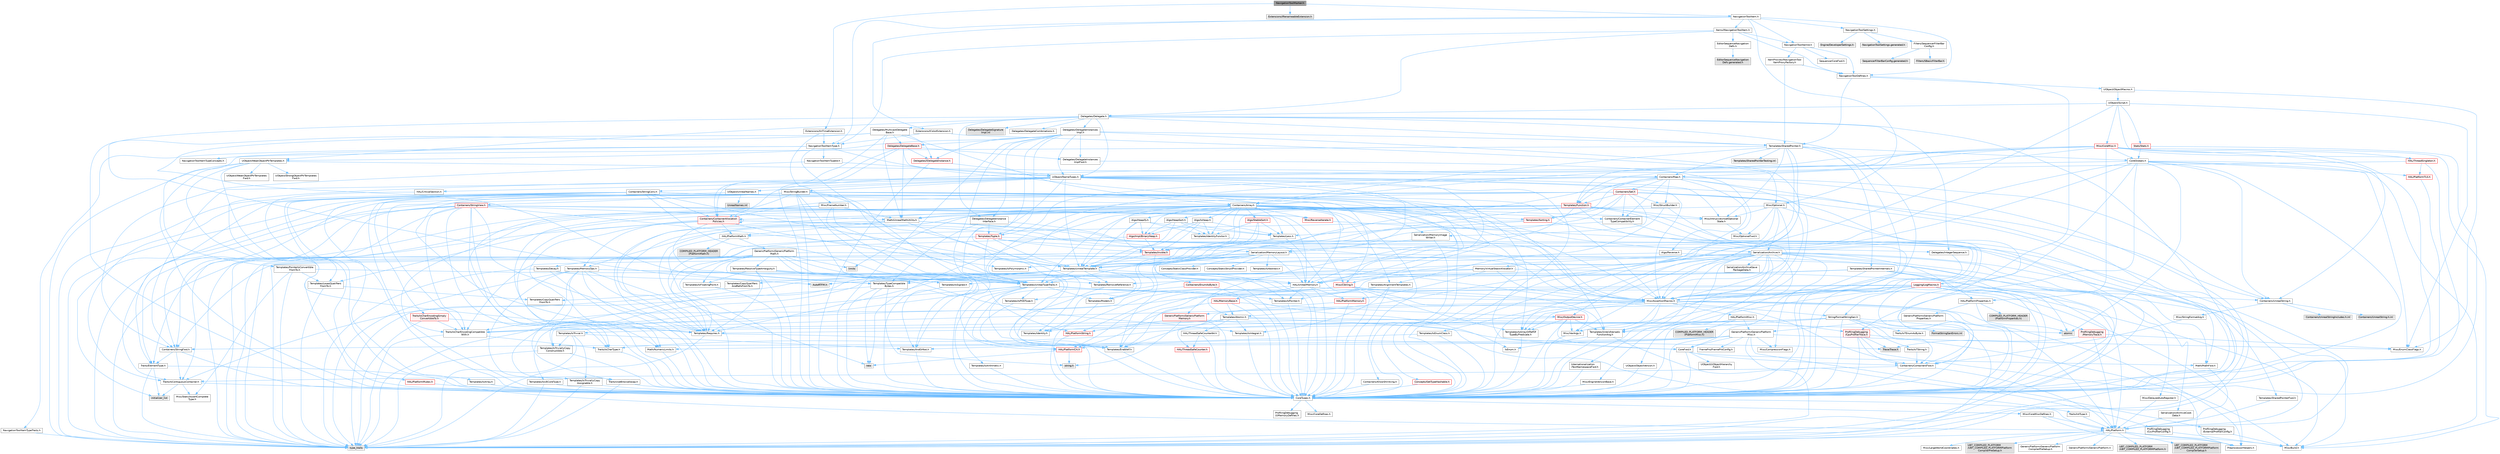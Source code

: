 digraph "NavigationToolMarker.h"
{
 // INTERACTIVE_SVG=YES
 // LATEX_PDF_SIZE
  bgcolor="transparent";
  edge [fontname=Helvetica,fontsize=10,labelfontname=Helvetica,labelfontsize=10];
  node [fontname=Helvetica,fontsize=10,shape=box,height=0.2,width=0.4];
  Node1 [id="Node000001",label="NavigationToolMarker.h",height=0.2,width=0.4,color="gray40", fillcolor="grey60", style="filled", fontcolor="black",tooltip=" "];
  Node1 -> Node2 [id="edge1_Node000001_Node000002",color="steelblue1",style="solid",tooltip=" "];
  Node2 [id="Node000002",label="Extensions/IInTimeExtension.h",height=0.2,width=0.4,color="grey40", fillcolor="white", style="filled",URL="$d4/d0c/IInTimeExtension_8h.html",tooltip=" "];
  Node2 -> Node3 [id="edge2_Node000002_Node000003",color="steelblue1",style="solid",tooltip=" "];
  Node3 [id="Node000003",label="Misc/FrameNumber.h",height=0.2,width=0.4,color="grey40", fillcolor="white", style="filled",URL="$dd/dbd/FrameNumber_8h.html",tooltip=" "];
  Node3 -> Node4 [id="edge3_Node000003_Node000004",color="steelblue1",style="solid",tooltip=" "];
  Node4 [id="Node000004",label="CoreTypes.h",height=0.2,width=0.4,color="grey40", fillcolor="white", style="filled",URL="$dc/dec/CoreTypes_8h.html",tooltip=" "];
  Node4 -> Node5 [id="edge4_Node000004_Node000005",color="steelblue1",style="solid",tooltip=" "];
  Node5 [id="Node000005",label="HAL/Platform.h",height=0.2,width=0.4,color="grey40", fillcolor="white", style="filled",URL="$d9/dd0/Platform_8h.html",tooltip=" "];
  Node5 -> Node6 [id="edge5_Node000005_Node000006",color="steelblue1",style="solid",tooltip=" "];
  Node6 [id="Node000006",label="Misc/Build.h",height=0.2,width=0.4,color="grey40", fillcolor="white", style="filled",URL="$d3/dbb/Build_8h.html",tooltip=" "];
  Node5 -> Node7 [id="edge6_Node000005_Node000007",color="steelblue1",style="solid",tooltip=" "];
  Node7 [id="Node000007",label="Misc/LargeWorldCoordinates.h",height=0.2,width=0.4,color="grey40", fillcolor="white", style="filled",URL="$d2/dcb/LargeWorldCoordinates_8h.html",tooltip=" "];
  Node5 -> Node8 [id="edge7_Node000005_Node000008",color="steelblue1",style="solid",tooltip=" "];
  Node8 [id="Node000008",label="type_traits",height=0.2,width=0.4,color="grey60", fillcolor="#E0E0E0", style="filled",tooltip=" "];
  Node5 -> Node9 [id="edge8_Node000005_Node000009",color="steelblue1",style="solid",tooltip=" "];
  Node9 [id="Node000009",label="PreprocessorHelpers.h",height=0.2,width=0.4,color="grey40", fillcolor="white", style="filled",URL="$db/ddb/PreprocessorHelpers_8h.html",tooltip=" "];
  Node5 -> Node10 [id="edge9_Node000005_Node000010",color="steelblue1",style="solid",tooltip=" "];
  Node10 [id="Node000010",label="UBT_COMPILED_PLATFORM\l/UBT_COMPILED_PLATFORMPlatform\lCompilerPreSetup.h",height=0.2,width=0.4,color="grey60", fillcolor="#E0E0E0", style="filled",tooltip=" "];
  Node5 -> Node11 [id="edge10_Node000005_Node000011",color="steelblue1",style="solid",tooltip=" "];
  Node11 [id="Node000011",label="GenericPlatform/GenericPlatform\lCompilerPreSetup.h",height=0.2,width=0.4,color="grey40", fillcolor="white", style="filled",URL="$d9/dc8/GenericPlatformCompilerPreSetup_8h.html",tooltip=" "];
  Node5 -> Node12 [id="edge11_Node000005_Node000012",color="steelblue1",style="solid",tooltip=" "];
  Node12 [id="Node000012",label="GenericPlatform/GenericPlatform.h",height=0.2,width=0.4,color="grey40", fillcolor="white", style="filled",URL="$d6/d84/GenericPlatform_8h.html",tooltip=" "];
  Node5 -> Node13 [id="edge12_Node000005_Node000013",color="steelblue1",style="solid",tooltip=" "];
  Node13 [id="Node000013",label="UBT_COMPILED_PLATFORM\l/UBT_COMPILED_PLATFORMPlatform.h",height=0.2,width=0.4,color="grey60", fillcolor="#E0E0E0", style="filled",tooltip=" "];
  Node5 -> Node14 [id="edge13_Node000005_Node000014",color="steelblue1",style="solid",tooltip=" "];
  Node14 [id="Node000014",label="UBT_COMPILED_PLATFORM\l/UBT_COMPILED_PLATFORMPlatform\lCompilerSetup.h",height=0.2,width=0.4,color="grey60", fillcolor="#E0E0E0", style="filled",tooltip=" "];
  Node4 -> Node15 [id="edge14_Node000004_Node000015",color="steelblue1",style="solid",tooltip=" "];
  Node15 [id="Node000015",label="ProfilingDebugging\l/UMemoryDefines.h",height=0.2,width=0.4,color="grey40", fillcolor="white", style="filled",URL="$d2/da2/UMemoryDefines_8h.html",tooltip=" "];
  Node4 -> Node16 [id="edge15_Node000004_Node000016",color="steelblue1",style="solid",tooltip=" "];
  Node16 [id="Node000016",label="Misc/CoreMiscDefines.h",height=0.2,width=0.4,color="grey40", fillcolor="white", style="filled",URL="$da/d38/CoreMiscDefines_8h.html",tooltip=" "];
  Node16 -> Node5 [id="edge16_Node000016_Node000005",color="steelblue1",style="solid",tooltip=" "];
  Node16 -> Node9 [id="edge17_Node000016_Node000009",color="steelblue1",style="solid",tooltip=" "];
  Node4 -> Node17 [id="edge18_Node000004_Node000017",color="steelblue1",style="solid",tooltip=" "];
  Node17 [id="Node000017",label="Misc/CoreDefines.h",height=0.2,width=0.4,color="grey40", fillcolor="white", style="filled",URL="$d3/dd2/CoreDefines_8h.html",tooltip=" "];
  Node3 -> Node18 [id="edge19_Node000003_Node000018",color="steelblue1",style="solid",tooltip=" "];
  Node18 [id="Node000018",label="Math/NumericLimits.h",height=0.2,width=0.4,color="grey40", fillcolor="white", style="filled",URL="$df/d1b/NumericLimits_8h.html",tooltip=" "];
  Node18 -> Node4 [id="edge20_Node000018_Node000004",color="steelblue1",style="solid",tooltip=" "];
  Node3 -> Node19 [id="edge21_Node000003_Node000019",color="steelblue1",style="solid",tooltip=" "];
  Node19 [id="Node000019",label="Math/UnrealMathUtility.h",height=0.2,width=0.4,color="grey40", fillcolor="white", style="filled",URL="$db/db8/UnrealMathUtility_8h.html",tooltip=" "];
  Node19 -> Node4 [id="edge22_Node000019_Node000004",color="steelblue1",style="solid",tooltip=" "];
  Node19 -> Node20 [id="edge23_Node000019_Node000020",color="steelblue1",style="solid",tooltip=" "];
  Node20 [id="Node000020",label="Misc/AssertionMacros.h",height=0.2,width=0.4,color="grey40", fillcolor="white", style="filled",URL="$d0/dfa/AssertionMacros_8h.html",tooltip=" "];
  Node20 -> Node4 [id="edge24_Node000020_Node000004",color="steelblue1",style="solid",tooltip=" "];
  Node20 -> Node5 [id="edge25_Node000020_Node000005",color="steelblue1",style="solid",tooltip=" "];
  Node20 -> Node21 [id="edge26_Node000020_Node000021",color="steelblue1",style="solid",tooltip=" "];
  Node21 [id="Node000021",label="HAL/PlatformMisc.h",height=0.2,width=0.4,color="grey40", fillcolor="white", style="filled",URL="$d0/df5/PlatformMisc_8h.html",tooltip=" "];
  Node21 -> Node4 [id="edge27_Node000021_Node000004",color="steelblue1",style="solid",tooltip=" "];
  Node21 -> Node22 [id="edge28_Node000021_Node000022",color="steelblue1",style="solid",tooltip=" "];
  Node22 [id="Node000022",label="GenericPlatform/GenericPlatform\lMisc.h",height=0.2,width=0.4,color="grey40", fillcolor="white", style="filled",URL="$db/d9a/GenericPlatformMisc_8h.html",tooltip=" "];
  Node22 -> Node23 [id="edge29_Node000022_Node000023",color="steelblue1",style="solid",tooltip=" "];
  Node23 [id="Node000023",label="Containers/StringFwd.h",height=0.2,width=0.4,color="grey40", fillcolor="white", style="filled",URL="$df/d37/StringFwd_8h.html",tooltip=" "];
  Node23 -> Node4 [id="edge30_Node000023_Node000004",color="steelblue1",style="solid",tooltip=" "];
  Node23 -> Node24 [id="edge31_Node000023_Node000024",color="steelblue1",style="solid",tooltip=" "];
  Node24 [id="Node000024",label="Traits/ElementType.h",height=0.2,width=0.4,color="grey40", fillcolor="white", style="filled",URL="$d5/d4f/ElementType_8h.html",tooltip=" "];
  Node24 -> Node5 [id="edge32_Node000024_Node000005",color="steelblue1",style="solid",tooltip=" "];
  Node24 -> Node25 [id="edge33_Node000024_Node000025",color="steelblue1",style="solid",tooltip=" "];
  Node25 [id="Node000025",label="initializer_list",height=0.2,width=0.4,color="grey60", fillcolor="#E0E0E0", style="filled",tooltip=" "];
  Node24 -> Node8 [id="edge34_Node000024_Node000008",color="steelblue1",style="solid",tooltip=" "];
  Node23 -> Node26 [id="edge35_Node000023_Node000026",color="steelblue1",style="solid",tooltip=" "];
  Node26 [id="Node000026",label="Traits/IsContiguousContainer.h",height=0.2,width=0.4,color="grey40", fillcolor="white", style="filled",URL="$d5/d3c/IsContiguousContainer_8h.html",tooltip=" "];
  Node26 -> Node4 [id="edge36_Node000026_Node000004",color="steelblue1",style="solid",tooltip=" "];
  Node26 -> Node27 [id="edge37_Node000026_Node000027",color="steelblue1",style="solid",tooltip=" "];
  Node27 [id="Node000027",label="Misc/StaticAssertComplete\lType.h",height=0.2,width=0.4,color="grey40", fillcolor="white", style="filled",URL="$d5/d4e/StaticAssertCompleteType_8h.html",tooltip=" "];
  Node26 -> Node25 [id="edge38_Node000026_Node000025",color="steelblue1",style="solid",tooltip=" "];
  Node22 -> Node28 [id="edge39_Node000022_Node000028",color="steelblue1",style="solid",tooltip=" "];
  Node28 [id="Node000028",label="CoreFwd.h",height=0.2,width=0.4,color="grey40", fillcolor="white", style="filled",URL="$d1/d1e/CoreFwd_8h.html",tooltip=" "];
  Node28 -> Node4 [id="edge40_Node000028_Node000004",color="steelblue1",style="solid",tooltip=" "];
  Node28 -> Node29 [id="edge41_Node000028_Node000029",color="steelblue1",style="solid",tooltip=" "];
  Node29 [id="Node000029",label="Containers/ContainersFwd.h",height=0.2,width=0.4,color="grey40", fillcolor="white", style="filled",URL="$d4/d0a/ContainersFwd_8h.html",tooltip=" "];
  Node29 -> Node5 [id="edge42_Node000029_Node000005",color="steelblue1",style="solid",tooltip=" "];
  Node29 -> Node4 [id="edge43_Node000029_Node000004",color="steelblue1",style="solid",tooltip=" "];
  Node29 -> Node26 [id="edge44_Node000029_Node000026",color="steelblue1",style="solid",tooltip=" "];
  Node28 -> Node30 [id="edge45_Node000028_Node000030",color="steelblue1",style="solid",tooltip=" "];
  Node30 [id="Node000030",label="Math/MathFwd.h",height=0.2,width=0.4,color="grey40", fillcolor="white", style="filled",URL="$d2/d10/MathFwd_8h.html",tooltip=" "];
  Node30 -> Node5 [id="edge46_Node000030_Node000005",color="steelblue1",style="solid",tooltip=" "];
  Node28 -> Node31 [id="edge47_Node000028_Node000031",color="steelblue1",style="solid",tooltip=" "];
  Node31 [id="Node000031",label="UObject/UObjectHierarchy\lFwd.h",height=0.2,width=0.4,color="grey40", fillcolor="white", style="filled",URL="$d3/d13/UObjectHierarchyFwd_8h.html",tooltip=" "];
  Node22 -> Node4 [id="edge48_Node000022_Node000004",color="steelblue1",style="solid",tooltip=" "];
  Node22 -> Node32 [id="edge49_Node000022_Node000032",color="steelblue1",style="solid",tooltip=" "];
  Node32 [id="Node000032",label="FramePro/FrameProConfig.h",height=0.2,width=0.4,color="grey40", fillcolor="white", style="filled",URL="$d7/d90/FrameProConfig_8h.html",tooltip=" "];
  Node22 -> Node33 [id="edge50_Node000022_Node000033",color="steelblue1",style="solid",tooltip=" "];
  Node33 [id="Node000033",label="HAL/PlatformCrt.h",height=0.2,width=0.4,color="red", fillcolor="#FFF0F0", style="filled",URL="$d8/d75/PlatformCrt_8h.html",tooltip=" "];
  Node33 -> Node34 [id="edge51_Node000033_Node000034",color="steelblue1",style="solid",tooltip=" "];
  Node34 [id="Node000034",label="new",height=0.2,width=0.4,color="grey60", fillcolor="#E0E0E0", style="filled",tooltip=" "];
  Node33 -> Node42 [id="edge52_Node000033_Node000042",color="steelblue1",style="solid",tooltip=" "];
  Node42 [id="Node000042",label="string.h",height=0.2,width=0.4,color="grey60", fillcolor="#E0E0E0", style="filled",tooltip=" "];
  Node22 -> Node18 [id="edge53_Node000022_Node000018",color="steelblue1",style="solid",tooltip=" "];
  Node22 -> Node43 [id="edge54_Node000022_Node000043",color="steelblue1",style="solid",tooltip=" "];
  Node43 [id="Node000043",label="Misc/CompressionFlags.h",height=0.2,width=0.4,color="grey40", fillcolor="white", style="filled",URL="$d9/d76/CompressionFlags_8h.html",tooltip=" "];
  Node22 -> Node44 [id="edge55_Node000022_Node000044",color="steelblue1",style="solid",tooltip=" "];
  Node44 [id="Node000044",label="Misc/EnumClassFlags.h",height=0.2,width=0.4,color="grey40", fillcolor="white", style="filled",URL="$d8/de7/EnumClassFlags_8h.html",tooltip=" "];
  Node22 -> Node45 [id="edge56_Node000022_Node000045",color="steelblue1",style="solid",tooltip=" "];
  Node45 [id="Node000045",label="ProfilingDebugging\l/CsvProfilerConfig.h",height=0.2,width=0.4,color="grey40", fillcolor="white", style="filled",URL="$d3/d88/CsvProfilerConfig_8h.html",tooltip=" "];
  Node45 -> Node6 [id="edge57_Node000045_Node000006",color="steelblue1",style="solid",tooltip=" "];
  Node22 -> Node46 [id="edge58_Node000022_Node000046",color="steelblue1",style="solid",tooltip=" "];
  Node46 [id="Node000046",label="ProfilingDebugging\l/ExternalProfilerConfig.h",height=0.2,width=0.4,color="grey40", fillcolor="white", style="filled",URL="$d3/dbb/ExternalProfilerConfig_8h.html",tooltip=" "];
  Node46 -> Node6 [id="edge59_Node000046_Node000006",color="steelblue1",style="solid",tooltip=" "];
  Node21 -> Node47 [id="edge60_Node000021_Node000047",color="steelblue1",style="solid",tooltip=" "];
  Node47 [id="Node000047",label="COMPILED_PLATFORM_HEADER\l(PlatformMisc.h)",height=0.2,width=0.4,color="grey60", fillcolor="#E0E0E0", style="filled",tooltip=" "];
  Node21 -> Node48 [id="edge61_Node000021_Node000048",color="steelblue1",style="solid",tooltip=" "];
  Node48 [id="Node000048",label="ProfilingDebugging\l/CpuProfilerTrace.h",height=0.2,width=0.4,color="red", fillcolor="#FFF0F0", style="filled",URL="$da/dcb/CpuProfilerTrace_8h.html",tooltip=" "];
  Node48 -> Node4 [id="edge62_Node000048_Node000004",color="steelblue1",style="solid",tooltip=" "];
  Node48 -> Node29 [id="edge63_Node000048_Node000029",color="steelblue1",style="solid",tooltip=" "];
  Node48 -> Node9 [id="edge64_Node000048_Node000009",color="steelblue1",style="solid",tooltip=" "];
  Node48 -> Node6 [id="edge65_Node000048_Node000006",color="steelblue1",style="solid",tooltip=" "];
  Node48 -> Node55 [id="edge66_Node000048_Node000055",color="steelblue1",style="solid",tooltip=" "];
  Node55 [id="Node000055",label="Trace/Trace.h",height=0.2,width=0.4,color="grey60", fillcolor="#E0E0E0", style="filled",tooltip=" "];
  Node20 -> Node9 [id="edge67_Node000020_Node000009",color="steelblue1",style="solid",tooltip=" "];
  Node20 -> Node56 [id="edge68_Node000020_Node000056",color="steelblue1",style="solid",tooltip=" "];
  Node56 [id="Node000056",label="Templates/EnableIf.h",height=0.2,width=0.4,color="grey40", fillcolor="white", style="filled",URL="$d7/d60/EnableIf_8h.html",tooltip=" "];
  Node56 -> Node4 [id="edge69_Node000056_Node000004",color="steelblue1",style="solid",tooltip=" "];
  Node20 -> Node57 [id="edge70_Node000020_Node000057",color="steelblue1",style="solid",tooltip=" "];
  Node57 [id="Node000057",label="Templates/IsArrayOrRefOf\lTypeByPredicate.h",height=0.2,width=0.4,color="grey40", fillcolor="white", style="filled",URL="$d6/da1/IsArrayOrRefOfTypeByPredicate_8h.html",tooltip=" "];
  Node57 -> Node4 [id="edge71_Node000057_Node000004",color="steelblue1",style="solid",tooltip=" "];
  Node20 -> Node58 [id="edge72_Node000020_Node000058",color="steelblue1",style="solid",tooltip=" "];
  Node58 [id="Node000058",label="Templates/IsValidVariadic\lFunctionArg.h",height=0.2,width=0.4,color="grey40", fillcolor="white", style="filled",URL="$d0/dc8/IsValidVariadicFunctionArg_8h.html",tooltip=" "];
  Node58 -> Node4 [id="edge73_Node000058_Node000004",color="steelblue1",style="solid",tooltip=" "];
  Node58 -> Node59 [id="edge74_Node000058_Node000059",color="steelblue1",style="solid",tooltip=" "];
  Node59 [id="Node000059",label="IsEnum.h",height=0.2,width=0.4,color="grey40", fillcolor="white", style="filled",URL="$d4/de5/IsEnum_8h.html",tooltip=" "];
  Node58 -> Node8 [id="edge75_Node000058_Node000008",color="steelblue1",style="solid",tooltip=" "];
  Node20 -> Node60 [id="edge76_Node000020_Node000060",color="steelblue1",style="solid",tooltip=" "];
  Node60 [id="Node000060",label="Traits/IsCharEncodingCompatible\lWith.h",height=0.2,width=0.4,color="grey40", fillcolor="white", style="filled",URL="$df/dd1/IsCharEncodingCompatibleWith_8h.html",tooltip=" "];
  Node60 -> Node8 [id="edge77_Node000060_Node000008",color="steelblue1",style="solid",tooltip=" "];
  Node60 -> Node61 [id="edge78_Node000060_Node000061",color="steelblue1",style="solid",tooltip=" "];
  Node61 [id="Node000061",label="Traits/IsCharType.h",height=0.2,width=0.4,color="grey40", fillcolor="white", style="filled",URL="$db/d51/IsCharType_8h.html",tooltip=" "];
  Node61 -> Node4 [id="edge79_Node000061_Node000004",color="steelblue1",style="solid",tooltip=" "];
  Node20 -> Node62 [id="edge80_Node000020_Node000062",color="steelblue1",style="solid",tooltip=" "];
  Node62 [id="Node000062",label="Misc/VarArgs.h",height=0.2,width=0.4,color="grey40", fillcolor="white", style="filled",URL="$d5/d6f/VarArgs_8h.html",tooltip=" "];
  Node62 -> Node4 [id="edge81_Node000062_Node000004",color="steelblue1",style="solid",tooltip=" "];
  Node20 -> Node63 [id="edge82_Node000020_Node000063",color="steelblue1",style="solid",tooltip=" "];
  Node63 [id="Node000063",label="String/FormatStringSan.h",height=0.2,width=0.4,color="grey40", fillcolor="white", style="filled",URL="$d3/d8b/FormatStringSan_8h.html",tooltip=" "];
  Node63 -> Node8 [id="edge83_Node000063_Node000008",color="steelblue1",style="solid",tooltip=" "];
  Node63 -> Node4 [id="edge84_Node000063_Node000004",color="steelblue1",style="solid",tooltip=" "];
  Node63 -> Node64 [id="edge85_Node000063_Node000064",color="steelblue1",style="solid",tooltip=" "];
  Node64 [id="Node000064",label="Templates/Requires.h",height=0.2,width=0.4,color="grey40", fillcolor="white", style="filled",URL="$dc/d96/Requires_8h.html",tooltip=" "];
  Node64 -> Node56 [id="edge86_Node000064_Node000056",color="steelblue1",style="solid",tooltip=" "];
  Node64 -> Node8 [id="edge87_Node000064_Node000008",color="steelblue1",style="solid",tooltip=" "];
  Node63 -> Node65 [id="edge88_Node000063_Node000065",color="steelblue1",style="solid",tooltip=" "];
  Node65 [id="Node000065",label="Templates/Identity.h",height=0.2,width=0.4,color="grey40", fillcolor="white", style="filled",URL="$d0/dd5/Identity_8h.html",tooltip=" "];
  Node63 -> Node58 [id="edge89_Node000063_Node000058",color="steelblue1",style="solid",tooltip=" "];
  Node63 -> Node61 [id="edge90_Node000063_Node000061",color="steelblue1",style="solid",tooltip=" "];
  Node63 -> Node66 [id="edge91_Node000063_Node000066",color="steelblue1",style="solid",tooltip=" "];
  Node66 [id="Node000066",label="Traits/IsTEnumAsByte.h",height=0.2,width=0.4,color="grey40", fillcolor="white", style="filled",URL="$d1/de6/IsTEnumAsByte_8h.html",tooltip=" "];
  Node63 -> Node67 [id="edge92_Node000063_Node000067",color="steelblue1",style="solid",tooltip=" "];
  Node67 [id="Node000067",label="Traits/IsTString.h",height=0.2,width=0.4,color="grey40", fillcolor="white", style="filled",URL="$d0/df8/IsTString_8h.html",tooltip=" "];
  Node67 -> Node29 [id="edge93_Node000067_Node000029",color="steelblue1",style="solid",tooltip=" "];
  Node63 -> Node29 [id="edge94_Node000063_Node000029",color="steelblue1",style="solid",tooltip=" "];
  Node63 -> Node68 [id="edge95_Node000063_Node000068",color="steelblue1",style="solid",tooltip=" "];
  Node68 [id="Node000068",label="FormatStringSanErrors.inl",height=0.2,width=0.4,color="grey60", fillcolor="#E0E0E0", style="filled",tooltip=" "];
  Node20 -> Node69 [id="edge96_Node000020_Node000069",color="steelblue1",style="solid",tooltip=" "];
  Node69 [id="Node000069",label="atomic",height=0.2,width=0.4,color="grey60", fillcolor="#E0E0E0", style="filled",tooltip=" "];
  Node19 -> Node70 [id="edge97_Node000019_Node000070",color="steelblue1",style="solid",tooltip=" "];
  Node70 [id="Node000070",label="HAL/PlatformMath.h",height=0.2,width=0.4,color="grey40", fillcolor="white", style="filled",URL="$dc/d53/PlatformMath_8h.html",tooltip=" "];
  Node70 -> Node4 [id="edge98_Node000070_Node000004",color="steelblue1",style="solid",tooltip=" "];
  Node70 -> Node71 [id="edge99_Node000070_Node000071",color="steelblue1",style="solid",tooltip=" "];
  Node71 [id="Node000071",label="GenericPlatform/GenericPlatform\lMath.h",height=0.2,width=0.4,color="grey40", fillcolor="white", style="filled",URL="$d5/d79/GenericPlatformMath_8h.html",tooltip=" "];
  Node71 -> Node4 [id="edge100_Node000071_Node000004",color="steelblue1",style="solid",tooltip=" "];
  Node71 -> Node29 [id="edge101_Node000071_Node000029",color="steelblue1",style="solid",tooltip=" "];
  Node71 -> Node33 [id="edge102_Node000071_Node000033",color="steelblue1",style="solid",tooltip=" "];
  Node71 -> Node72 [id="edge103_Node000071_Node000072",color="steelblue1",style="solid",tooltip=" "];
  Node72 [id="Node000072",label="Templates/AndOrNot.h",height=0.2,width=0.4,color="grey40", fillcolor="white", style="filled",URL="$db/d0a/AndOrNot_8h.html",tooltip=" "];
  Node72 -> Node4 [id="edge104_Node000072_Node000004",color="steelblue1",style="solid",tooltip=" "];
  Node71 -> Node73 [id="edge105_Node000071_Node000073",color="steelblue1",style="solid",tooltip=" "];
  Node73 [id="Node000073",label="Templates/Decay.h",height=0.2,width=0.4,color="grey40", fillcolor="white", style="filled",URL="$dd/d0f/Decay_8h.html",tooltip=" "];
  Node73 -> Node4 [id="edge106_Node000073_Node000004",color="steelblue1",style="solid",tooltip=" "];
  Node73 -> Node74 [id="edge107_Node000073_Node000074",color="steelblue1",style="solid",tooltip=" "];
  Node74 [id="Node000074",label="Templates/RemoveReference.h",height=0.2,width=0.4,color="grey40", fillcolor="white", style="filled",URL="$da/dbe/RemoveReference_8h.html",tooltip=" "];
  Node74 -> Node4 [id="edge108_Node000074_Node000004",color="steelblue1",style="solid",tooltip=" "];
  Node73 -> Node8 [id="edge109_Node000073_Node000008",color="steelblue1",style="solid",tooltip=" "];
  Node71 -> Node75 [id="edge110_Node000071_Node000075",color="steelblue1",style="solid",tooltip=" "];
  Node75 [id="Node000075",label="Templates/IsFloatingPoint.h",height=0.2,width=0.4,color="grey40", fillcolor="white", style="filled",URL="$d3/d11/IsFloatingPoint_8h.html",tooltip=" "];
  Node75 -> Node4 [id="edge111_Node000075_Node000004",color="steelblue1",style="solid",tooltip=" "];
  Node71 -> Node76 [id="edge112_Node000071_Node000076",color="steelblue1",style="solid",tooltip=" "];
  Node76 [id="Node000076",label="Templates/UnrealTypeTraits.h",height=0.2,width=0.4,color="grey40", fillcolor="white", style="filled",URL="$d2/d2d/UnrealTypeTraits_8h.html",tooltip=" "];
  Node76 -> Node4 [id="edge113_Node000076_Node000004",color="steelblue1",style="solid",tooltip=" "];
  Node76 -> Node77 [id="edge114_Node000076_Node000077",color="steelblue1",style="solid",tooltip=" "];
  Node77 [id="Node000077",label="Templates/IsPointer.h",height=0.2,width=0.4,color="grey40", fillcolor="white", style="filled",URL="$d7/d05/IsPointer_8h.html",tooltip=" "];
  Node77 -> Node4 [id="edge115_Node000077_Node000004",color="steelblue1",style="solid",tooltip=" "];
  Node76 -> Node20 [id="edge116_Node000076_Node000020",color="steelblue1",style="solid",tooltip=" "];
  Node76 -> Node72 [id="edge117_Node000076_Node000072",color="steelblue1",style="solid",tooltip=" "];
  Node76 -> Node56 [id="edge118_Node000076_Node000056",color="steelblue1",style="solid",tooltip=" "];
  Node76 -> Node78 [id="edge119_Node000076_Node000078",color="steelblue1",style="solid",tooltip=" "];
  Node78 [id="Node000078",label="Templates/IsArithmetic.h",height=0.2,width=0.4,color="grey40", fillcolor="white", style="filled",URL="$d2/d5d/IsArithmetic_8h.html",tooltip=" "];
  Node78 -> Node4 [id="edge120_Node000078_Node000004",color="steelblue1",style="solid",tooltip=" "];
  Node76 -> Node59 [id="edge121_Node000076_Node000059",color="steelblue1",style="solid",tooltip=" "];
  Node76 -> Node79 [id="edge122_Node000076_Node000079",color="steelblue1",style="solid",tooltip=" "];
  Node79 [id="Node000079",label="Templates/Models.h",height=0.2,width=0.4,color="grey40", fillcolor="white", style="filled",URL="$d3/d0c/Models_8h.html",tooltip=" "];
  Node79 -> Node65 [id="edge123_Node000079_Node000065",color="steelblue1",style="solid",tooltip=" "];
  Node76 -> Node80 [id="edge124_Node000076_Node000080",color="steelblue1",style="solid",tooltip=" "];
  Node80 [id="Node000080",label="Templates/IsPODType.h",height=0.2,width=0.4,color="grey40", fillcolor="white", style="filled",URL="$d7/db1/IsPODType_8h.html",tooltip=" "];
  Node80 -> Node4 [id="edge125_Node000080_Node000004",color="steelblue1",style="solid",tooltip=" "];
  Node76 -> Node81 [id="edge126_Node000076_Node000081",color="steelblue1",style="solid",tooltip=" "];
  Node81 [id="Node000081",label="Templates/IsUECoreType.h",height=0.2,width=0.4,color="grey40", fillcolor="white", style="filled",URL="$d1/db8/IsUECoreType_8h.html",tooltip=" "];
  Node81 -> Node4 [id="edge127_Node000081_Node000004",color="steelblue1",style="solid",tooltip=" "];
  Node81 -> Node8 [id="edge128_Node000081_Node000008",color="steelblue1",style="solid",tooltip=" "];
  Node76 -> Node82 [id="edge129_Node000076_Node000082",color="steelblue1",style="solid",tooltip=" "];
  Node82 [id="Node000082",label="Templates/IsTriviallyCopy\lConstructible.h",height=0.2,width=0.4,color="grey40", fillcolor="white", style="filled",URL="$d3/d78/IsTriviallyCopyConstructible_8h.html",tooltip=" "];
  Node82 -> Node4 [id="edge130_Node000082_Node000004",color="steelblue1",style="solid",tooltip=" "];
  Node82 -> Node8 [id="edge131_Node000082_Node000008",color="steelblue1",style="solid",tooltip=" "];
  Node71 -> Node64 [id="edge132_Node000071_Node000064",color="steelblue1",style="solid",tooltip=" "];
  Node71 -> Node83 [id="edge133_Node000071_Node000083",color="steelblue1",style="solid",tooltip=" "];
  Node83 [id="Node000083",label="Templates/ResolveTypeAmbiguity.h",height=0.2,width=0.4,color="grey40", fillcolor="white", style="filled",URL="$df/d1f/ResolveTypeAmbiguity_8h.html",tooltip=" "];
  Node83 -> Node4 [id="edge134_Node000083_Node000004",color="steelblue1",style="solid",tooltip=" "];
  Node83 -> Node75 [id="edge135_Node000083_Node000075",color="steelblue1",style="solid",tooltip=" "];
  Node83 -> Node76 [id="edge136_Node000083_Node000076",color="steelblue1",style="solid",tooltip=" "];
  Node83 -> Node84 [id="edge137_Node000083_Node000084",color="steelblue1",style="solid",tooltip=" "];
  Node84 [id="Node000084",label="Templates/IsSigned.h",height=0.2,width=0.4,color="grey40", fillcolor="white", style="filled",URL="$d8/dd8/IsSigned_8h.html",tooltip=" "];
  Node84 -> Node4 [id="edge138_Node000084_Node000004",color="steelblue1",style="solid",tooltip=" "];
  Node83 -> Node85 [id="edge139_Node000083_Node000085",color="steelblue1",style="solid",tooltip=" "];
  Node85 [id="Node000085",label="Templates/IsIntegral.h",height=0.2,width=0.4,color="grey40", fillcolor="white", style="filled",URL="$da/d64/IsIntegral_8h.html",tooltip=" "];
  Node85 -> Node4 [id="edge140_Node000085_Node000004",color="steelblue1",style="solid",tooltip=" "];
  Node83 -> Node64 [id="edge141_Node000083_Node000064",color="steelblue1",style="solid",tooltip=" "];
  Node71 -> Node86 [id="edge142_Node000071_Node000086",color="steelblue1",style="solid",tooltip=" "];
  Node86 [id="Node000086",label="Templates/TypeCompatible\lBytes.h",height=0.2,width=0.4,color="grey40", fillcolor="white", style="filled",URL="$df/d0a/TypeCompatibleBytes_8h.html",tooltip=" "];
  Node86 -> Node4 [id="edge143_Node000086_Node000004",color="steelblue1",style="solid",tooltip=" "];
  Node86 -> Node42 [id="edge144_Node000086_Node000042",color="steelblue1",style="solid",tooltip=" "];
  Node86 -> Node34 [id="edge145_Node000086_Node000034",color="steelblue1",style="solid",tooltip=" "];
  Node86 -> Node8 [id="edge146_Node000086_Node000008",color="steelblue1",style="solid",tooltip=" "];
  Node71 -> Node87 [id="edge147_Node000071_Node000087",color="steelblue1",style="solid",tooltip=" "];
  Node87 [id="Node000087",label="limits",height=0.2,width=0.4,color="grey60", fillcolor="#E0E0E0", style="filled",tooltip=" "];
  Node71 -> Node8 [id="edge148_Node000071_Node000008",color="steelblue1",style="solid",tooltip=" "];
  Node70 -> Node88 [id="edge149_Node000070_Node000088",color="steelblue1",style="solid",tooltip=" "];
  Node88 [id="Node000088",label="COMPILED_PLATFORM_HEADER\l(PlatformMath.h)",height=0.2,width=0.4,color="grey60", fillcolor="#E0E0E0", style="filled",tooltip=" "];
  Node19 -> Node30 [id="edge150_Node000019_Node000030",color="steelblue1",style="solid",tooltip=" "];
  Node19 -> Node65 [id="edge151_Node000019_Node000065",color="steelblue1",style="solid",tooltip=" "];
  Node19 -> Node64 [id="edge152_Node000019_Node000064",color="steelblue1",style="solid",tooltip=" "];
  Node3 -> Node56 [id="edge153_Node000003_Node000056",color="steelblue1",style="solid",tooltip=" "];
  Node3 -> Node76 [id="edge154_Node000003_Node000076",color="steelblue1",style="solid",tooltip=" "];
  Node2 -> Node89 [id="edge155_Node000002_Node000089",color="steelblue1",style="solid",tooltip=" "];
  Node89 [id="Node000089",label="NavigationToolItemType.h",height=0.2,width=0.4,color="grey40", fillcolor="white", style="filled",URL="$d4/d69/NavigationToolItemType_8h.html",tooltip=" "];
  Node89 -> Node90 [id="edge156_Node000089_Node000090",color="steelblue1",style="solid",tooltip=" "];
  Node90 [id="Node000090",label="NavigationToolItemTypeConcepts.h",height=0.2,width=0.4,color="grey40", fillcolor="white", style="filled",URL="$d3/d88/NavigationToolItemTypeConcepts_8h.html",tooltip=" "];
  Node89 -> Node91 [id="edge157_Node000089_Node000091",color="steelblue1",style="solid",tooltip=" "];
  Node91 [id="Node000091",label="NavigationToolItemTypeId.h",height=0.2,width=0.4,color="grey40", fillcolor="white", style="filled",URL="$df/d1f/NavigationToolItemTypeId_8h.html",tooltip=" "];
  Node91 -> Node23 [id="edge158_Node000091_Node000023",color="steelblue1",style="solid",tooltip=" "];
  Node91 -> Node92 [id="edge159_Node000091_Node000092",color="steelblue1",style="solid",tooltip=" "];
  Node92 [id="Node000092",label="UObject/NameTypes.h",height=0.2,width=0.4,color="grey40", fillcolor="white", style="filled",URL="$d6/d35/NameTypes_8h.html",tooltip=" "];
  Node92 -> Node4 [id="edge160_Node000092_Node000004",color="steelblue1",style="solid",tooltip=" "];
  Node92 -> Node20 [id="edge161_Node000092_Node000020",color="steelblue1",style="solid",tooltip=" "];
  Node92 -> Node93 [id="edge162_Node000092_Node000093",color="steelblue1",style="solid",tooltip=" "];
  Node93 [id="Node000093",label="HAL/UnrealMemory.h",height=0.2,width=0.4,color="grey40", fillcolor="white", style="filled",URL="$d9/d96/UnrealMemory_8h.html",tooltip=" "];
  Node93 -> Node4 [id="edge163_Node000093_Node000004",color="steelblue1",style="solid",tooltip=" "];
  Node93 -> Node94 [id="edge164_Node000093_Node000094",color="steelblue1",style="solid",tooltip=" "];
  Node94 [id="Node000094",label="GenericPlatform/GenericPlatform\lMemory.h",height=0.2,width=0.4,color="red", fillcolor="#FFF0F0", style="filled",URL="$dd/d22/GenericPlatformMemory_8h.html",tooltip=" "];
  Node94 -> Node28 [id="edge165_Node000094_Node000028",color="steelblue1",style="solid",tooltip=" "];
  Node94 -> Node4 [id="edge166_Node000094_Node000004",color="steelblue1",style="solid",tooltip=" "];
  Node94 -> Node95 [id="edge167_Node000094_Node000095",color="steelblue1",style="solid",tooltip=" "];
  Node95 [id="Node000095",label="HAL/PlatformString.h",height=0.2,width=0.4,color="red", fillcolor="#FFF0F0", style="filled",URL="$db/db5/PlatformString_8h.html",tooltip=" "];
  Node95 -> Node4 [id="edge168_Node000095_Node000004",color="steelblue1",style="solid",tooltip=" "];
  Node94 -> Node42 [id="edge169_Node000094_Node000042",color="steelblue1",style="solid",tooltip=" "];
  Node93 -> Node97 [id="edge170_Node000093_Node000097",color="steelblue1",style="solid",tooltip=" "];
  Node97 [id="Node000097",label="HAL/MemoryBase.h",height=0.2,width=0.4,color="red", fillcolor="#FFF0F0", style="filled",URL="$d6/d9f/MemoryBase_8h.html",tooltip=" "];
  Node97 -> Node4 [id="edge171_Node000097_Node000004",color="steelblue1",style="solid",tooltip=" "];
  Node97 -> Node33 [id="edge172_Node000097_Node000033",color="steelblue1",style="solid",tooltip=" "];
  Node97 -> Node99 [id="edge173_Node000097_Node000099",color="steelblue1",style="solid",tooltip=" "];
  Node99 [id="Node000099",label="Misc/OutputDevice.h",height=0.2,width=0.4,color="red", fillcolor="#FFF0F0", style="filled",URL="$d7/d32/OutputDevice_8h.html",tooltip=" "];
  Node99 -> Node28 [id="edge174_Node000099_Node000028",color="steelblue1",style="solid",tooltip=" "];
  Node99 -> Node4 [id="edge175_Node000099_Node000004",color="steelblue1",style="solid",tooltip=" "];
  Node99 -> Node62 [id="edge176_Node000099_Node000062",color="steelblue1",style="solid",tooltip=" "];
  Node99 -> Node57 [id="edge177_Node000099_Node000057",color="steelblue1",style="solid",tooltip=" "];
  Node99 -> Node58 [id="edge178_Node000099_Node000058",color="steelblue1",style="solid",tooltip=" "];
  Node99 -> Node60 [id="edge179_Node000099_Node000060",color="steelblue1",style="solid",tooltip=" "];
  Node97 -> Node101 [id="edge180_Node000097_Node000101",color="steelblue1",style="solid",tooltip=" "];
  Node101 [id="Node000101",label="Templates/Atomic.h",height=0.2,width=0.4,color="grey40", fillcolor="white", style="filled",URL="$d3/d91/Atomic_8h.html",tooltip=" "];
  Node101 -> Node102 [id="edge181_Node000101_Node000102",color="steelblue1",style="solid",tooltip=" "];
  Node102 [id="Node000102",label="HAL/ThreadSafeCounter.h",height=0.2,width=0.4,color="red", fillcolor="#FFF0F0", style="filled",URL="$dc/dc9/ThreadSafeCounter_8h.html",tooltip=" "];
  Node102 -> Node4 [id="edge182_Node000102_Node000004",color="steelblue1",style="solid",tooltip=" "];
  Node101 -> Node103 [id="edge183_Node000101_Node000103",color="steelblue1",style="solid",tooltip=" "];
  Node103 [id="Node000103",label="HAL/ThreadSafeCounter64.h",height=0.2,width=0.4,color="grey40", fillcolor="white", style="filled",URL="$d0/d12/ThreadSafeCounter64_8h.html",tooltip=" "];
  Node103 -> Node4 [id="edge184_Node000103_Node000004",color="steelblue1",style="solid",tooltip=" "];
  Node103 -> Node102 [id="edge185_Node000103_Node000102",color="steelblue1",style="solid",tooltip=" "];
  Node101 -> Node85 [id="edge186_Node000101_Node000085",color="steelblue1",style="solid",tooltip=" "];
  Node101 -> Node104 [id="edge187_Node000101_Node000104",color="steelblue1",style="solid",tooltip=" "];
  Node104 [id="Node000104",label="Templates/IsTrivial.h",height=0.2,width=0.4,color="grey40", fillcolor="white", style="filled",URL="$da/d4c/IsTrivial_8h.html",tooltip=" "];
  Node104 -> Node72 [id="edge188_Node000104_Node000072",color="steelblue1",style="solid",tooltip=" "];
  Node104 -> Node82 [id="edge189_Node000104_Node000082",color="steelblue1",style="solid",tooltip=" "];
  Node104 -> Node105 [id="edge190_Node000104_Node000105",color="steelblue1",style="solid",tooltip=" "];
  Node105 [id="Node000105",label="Templates/IsTriviallyCopy\lAssignable.h",height=0.2,width=0.4,color="grey40", fillcolor="white", style="filled",URL="$d2/df2/IsTriviallyCopyAssignable_8h.html",tooltip=" "];
  Node105 -> Node4 [id="edge191_Node000105_Node000004",color="steelblue1",style="solid",tooltip=" "];
  Node105 -> Node8 [id="edge192_Node000105_Node000008",color="steelblue1",style="solid",tooltip=" "];
  Node104 -> Node8 [id="edge193_Node000104_Node000008",color="steelblue1",style="solid",tooltip=" "];
  Node101 -> Node106 [id="edge194_Node000101_Node000106",color="steelblue1",style="solid",tooltip=" "];
  Node106 [id="Node000106",label="Traits/IntType.h",height=0.2,width=0.4,color="grey40", fillcolor="white", style="filled",URL="$d7/deb/IntType_8h.html",tooltip=" "];
  Node106 -> Node5 [id="edge195_Node000106_Node000005",color="steelblue1",style="solid",tooltip=" "];
  Node101 -> Node69 [id="edge196_Node000101_Node000069",color="steelblue1",style="solid",tooltip=" "];
  Node93 -> Node107 [id="edge197_Node000093_Node000107",color="steelblue1",style="solid",tooltip=" "];
  Node107 [id="Node000107",label="HAL/PlatformMemory.h",height=0.2,width=0.4,color="red", fillcolor="#FFF0F0", style="filled",URL="$de/d68/PlatformMemory_8h.html",tooltip=" "];
  Node107 -> Node4 [id="edge198_Node000107_Node000004",color="steelblue1",style="solid",tooltip=" "];
  Node107 -> Node94 [id="edge199_Node000107_Node000094",color="steelblue1",style="solid",tooltip=" "];
  Node93 -> Node109 [id="edge200_Node000093_Node000109",color="steelblue1",style="solid",tooltip=" "];
  Node109 [id="Node000109",label="ProfilingDebugging\l/MemoryTrace.h",height=0.2,width=0.4,color="red", fillcolor="#FFF0F0", style="filled",URL="$da/dd7/MemoryTrace_8h.html",tooltip=" "];
  Node109 -> Node5 [id="edge201_Node000109_Node000005",color="steelblue1",style="solid",tooltip=" "];
  Node109 -> Node44 [id="edge202_Node000109_Node000044",color="steelblue1",style="solid",tooltip=" "];
  Node109 -> Node55 [id="edge203_Node000109_Node000055",color="steelblue1",style="solid",tooltip=" "];
  Node93 -> Node77 [id="edge204_Node000093_Node000077",color="steelblue1",style="solid",tooltip=" "];
  Node92 -> Node76 [id="edge205_Node000092_Node000076",color="steelblue1",style="solid",tooltip=" "];
  Node92 -> Node110 [id="edge206_Node000092_Node000110",color="steelblue1",style="solid",tooltip=" "];
  Node110 [id="Node000110",label="Templates/UnrealTemplate.h",height=0.2,width=0.4,color="grey40", fillcolor="white", style="filled",URL="$d4/d24/UnrealTemplate_8h.html",tooltip=" "];
  Node110 -> Node4 [id="edge207_Node000110_Node000004",color="steelblue1",style="solid",tooltip=" "];
  Node110 -> Node77 [id="edge208_Node000110_Node000077",color="steelblue1",style="solid",tooltip=" "];
  Node110 -> Node93 [id="edge209_Node000110_Node000093",color="steelblue1",style="solid",tooltip=" "];
  Node110 -> Node111 [id="edge210_Node000110_Node000111",color="steelblue1",style="solid",tooltip=" "];
  Node111 [id="Node000111",label="Templates/CopyQualifiers\lAndRefsFromTo.h",height=0.2,width=0.4,color="grey40", fillcolor="white", style="filled",URL="$d3/db3/CopyQualifiersAndRefsFromTo_8h.html",tooltip=" "];
  Node111 -> Node112 [id="edge211_Node000111_Node000112",color="steelblue1",style="solid",tooltip=" "];
  Node112 [id="Node000112",label="Templates/CopyQualifiers\lFromTo.h",height=0.2,width=0.4,color="grey40", fillcolor="white", style="filled",URL="$d5/db4/CopyQualifiersFromTo_8h.html",tooltip=" "];
  Node110 -> Node76 [id="edge212_Node000110_Node000076",color="steelblue1",style="solid",tooltip=" "];
  Node110 -> Node74 [id="edge213_Node000110_Node000074",color="steelblue1",style="solid",tooltip=" "];
  Node110 -> Node64 [id="edge214_Node000110_Node000064",color="steelblue1",style="solid",tooltip=" "];
  Node110 -> Node86 [id="edge215_Node000110_Node000086",color="steelblue1",style="solid",tooltip=" "];
  Node110 -> Node65 [id="edge216_Node000110_Node000065",color="steelblue1",style="solid",tooltip=" "];
  Node110 -> Node26 [id="edge217_Node000110_Node000026",color="steelblue1",style="solid",tooltip=" "];
  Node110 -> Node113 [id="edge218_Node000110_Node000113",color="steelblue1",style="solid",tooltip=" "];
  Node113 [id="Node000113",label="Traits/UseBitwiseSwap.h",height=0.2,width=0.4,color="grey40", fillcolor="white", style="filled",URL="$db/df3/UseBitwiseSwap_8h.html",tooltip=" "];
  Node113 -> Node4 [id="edge219_Node000113_Node000004",color="steelblue1",style="solid",tooltip=" "];
  Node113 -> Node8 [id="edge220_Node000113_Node000008",color="steelblue1",style="solid",tooltip=" "];
  Node110 -> Node8 [id="edge221_Node000110_Node000008",color="steelblue1",style="solid",tooltip=" "];
  Node92 -> Node114 [id="edge222_Node000092_Node000114",color="steelblue1",style="solid",tooltip=" "];
  Node114 [id="Node000114",label="Containers/UnrealString.h",height=0.2,width=0.4,color="grey40", fillcolor="white", style="filled",URL="$d5/dba/UnrealString_8h.html",tooltip=" "];
  Node114 -> Node115 [id="edge223_Node000114_Node000115",color="steelblue1",style="solid",tooltip=" "];
  Node115 [id="Node000115",label="Containers/UnrealStringIncludes.h.inl",height=0.2,width=0.4,color="grey60", fillcolor="#E0E0E0", style="filled",tooltip=" "];
  Node114 -> Node116 [id="edge224_Node000114_Node000116",color="steelblue1",style="solid",tooltip=" "];
  Node116 [id="Node000116",label="Containers/UnrealString.h.inl",height=0.2,width=0.4,color="grey60", fillcolor="#E0E0E0", style="filled",tooltip=" "];
  Node114 -> Node117 [id="edge225_Node000114_Node000117",color="steelblue1",style="solid",tooltip=" "];
  Node117 [id="Node000117",label="Misc/StringFormatArg.h",height=0.2,width=0.4,color="grey40", fillcolor="white", style="filled",URL="$d2/d16/StringFormatArg_8h.html",tooltip=" "];
  Node117 -> Node29 [id="edge226_Node000117_Node000029",color="steelblue1",style="solid",tooltip=" "];
  Node92 -> Node118 [id="edge227_Node000092_Node000118",color="steelblue1",style="solid",tooltip=" "];
  Node118 [id="Node000118",label="HAL/CriticalSection.h",height=0.2,width=0.4,color="grey40", fillcolor="white", style="filled",URL="$d6/d90/CriticalSection_8h.html",tooltip=" "];
  Node118 -> Node119 [id="edge228_Node000118_Node000119",color="steelblue1",style="solid",tooltip=" "];
  Node119 [id="Node000119",label="HAL/PlatformMutex.h",height=0.2,width=0.4,color="red", fillcolor="#FFF0F0", style="filled",URL="$d9/d0b/PlatformMutex_8h.html",tooltip=" "];
  Node119 -> Node4 [id="edge229_Node000119_Node000004",color="steelblue1",style="solid",tooltip=" "];
  Node92 -> Node121 [id="edge230_Node000092_Node000121",color="steelblue1",style="solid",tooltip=" "];
  Node121 [id="Node000121",label="Containers/StringConv.h",height=0.2,width=0.4,color="grey40", fillcolor="white", style="filled",URL="$d3/ddf/StringConv_8h.html",tooltip=" "];
  Node121 -> Node4 [id="edge231_Node000121_Node000004",color="steelblue1",style="solid",tooltip=" "];
  Node121 -> Node20 [id="edge232_Node000121_Node000020",color="steelblue1",style="solid",tooltip=" "];
  Node121 -> Node122 [id="edge233_Node000121_Node000122",color="steelblue1",style="solid",tooltip=" "];
  Node122 [id="Node000122",label="Containers/ContainerAllocation\lPolicies.h",height=0.2,width=0.4,color="red", fillcolor="#FFF0F0", style="filled",URL="$d7/dff/ContainerAllocationPolicies_8h.html",tooltip=" "];
  Node122 -> Node4 [id="edge234_Node000122_Node000004",color="steelblue1",style="solid",tooltip=" "];
  Node122 -> Node122 [id="edge235_Node000122_Node000122",color="steelblue1",style="solid",tooltip=" "];
  Node122 -> Node70 [id="edge236_Node000122_Node000070",color="steelblue1",style="solid",tooltip=" "];
  Node122 -> Node93 [id="edge237_Node000122_Node000093",color="steelblue1",style="solid",tooltip=" "];
  Node122 -> Node18 [id="edge238_Node000122_Node000018",color="steelblue1",style="solid",tooltip=" "];
  Node122 -> Node20 [id="edge239_Node000122_Node000020",color="steelblue1",style="solid",tooltip=" "];
  Node122 -> Node124 [id="edge240_Node000122_Node000124",color="steelblue1",style="solid",tooltip=" "];
  Node124 [id="Node000124",label="Templates/IsPolymorphic.h",height=0.2,width=0.4,color="grey40", fillcolor="white", style="filled",URL="$dc/d20/IsPolymorphic_8h.html",tooltip=" "];
  Node122 -> Node125 [id="edge241_Node000122_Node000125",color="steelblue1",style="solid",tooltip=" "];
  Node125 [id="Node000125",label="Templates/MemoryOps.h",height=0.2,width=0.4,color="grey40", fillcolor="white", style="filled",URL="$db/dea/MemoryOps_8h.html",tooltip=" "];
  Node125 -> Node4 [id="edge242_Node000125_Node000004",color="steelblue1",style="solid",tooltip=" "];
  Node125 -> Node93 [id="edge243_Node000125_Node000093",color="steelblue1",style="solid",tooltip=" "];
  Node125 -> Node105 [id="edge244_Node000125_Node000105",color="steelblue1",style="solid",tooltip=" "];
  Node125 -> Node82 [id="edge245_Node000125_Node000082",color="steelblue1",style="solid",tooltip=" "];
  Node125 -> Node64 [id="edge246_Node000125_Node000064",color="steelblue1",style="solid",tooltip=" "];
  Node125 -> Node76 [id="edge247_Node000125_Node000076",color="steelblue1",style="solid",tooltip=" "];
  Node125 -> Node113 [id="edge248_Node000125_Node000113",color="steelblue1",style="solid",tooltip=" "];
  Node125 -> Node34 [id="edge249_Node000125_Node000034",color="steelblue1",style="solid",tooltip=" "];
  Node125 -> Node8 [id="edge250_Node000125_Node000008",color="steelblue1",style="solid",tooltip=" "];
  Node122 -> Node86 [id="edge251_Node000122_Node000086",color="steelblue1",style="solid",tooltip=" "];
  Node122 -> Node8 [id="edge252_Node000122_Node000008",color="steelblue1",style="solid",tooltip=" "];
  Node121 -> Node126 [id="edge253_Node000121_Node000126",color="steelblue1",style="solid",tooltip=" "];
  Node126 [id="Node000126",label="Containers/Array.h",height=0.2,width=0.4,color="grey40", fillcolor="white", style="filled",URL="$df/dd0/Array_8h.html",tooltip=" "];
  Node126 -> Node4 [id="edge254_Node000126_Node000004",color="steelblue1",style="solid",tooltip=" "];
  Node126 -> Node20 [id="edge255_Node000126_Node000020",color="steelblue1",style="solid",tooltip=" "];
  Node126 -> Node127 [id="edge256_Node000126_Node000127",color="steelblue1",style="solid",tooltip=" "];
  Node127 [id="Node000127",label="Misc/IntrusiveUnsetOptional\lState.h",height=0.2,width=0.4,color="grey40", fillcolor="white", style="filled",URL="$d2/d0a/IntrusiveUnsetOptionalState_8h.html",tooltip=" "];
  Node127 -> Node128 [id="edge257_Node000127_Node000128",color="steelblue1",style="solid",tooltip=" "];
  Node128 [id="Node000128",label="Misc/OptionalFwd.h",height=0.2,width=0.4,color="grey40", fillcolor="white", style="filled",URL="$dc/d50/OptionalFwd_8h.html",tooltip=" "];
  Node126 -> Node129 [id="edge258_Node000126_Node000129",color="steelblue1",style="solid",tooltip=" "];
  Node129 [id="Node000129",label="Misc/ReverseIterate.h",height=0.2,width=0.4,color="red", fillcolor="#FFF0F0", style="filled",URL="$db/de3/ReverseIterate_8h.html",tooltip=" "];
  Node129 -> Node5 [id="edge259_Node000129_Node000005",color="steelblue1",style="solid",tooltip=" "];
  Node126 -> Node93 [id="edge260_Node000126_Node000093",color="steelblue1",style="solid",tooltip=" "];
  Node126 -> Node76 [id="edge261_Node000126_Node000076",color="steelblue1",style="solid",tooltip=" "];
  Node126 -> Node110 [id="edge262_Node000126_Node000110",color="steelblue1",style="solid",tooltip=" "];
  Node126 -> Node131 [id="edge263_Node000126_Node000131",color="steelblue1",style="solid",tooltip=" "];
  Node131 [id="Node000131",label="Containers/AllowShrinking.h",height=0.2,width=0.4,color="grey40", fillcolor="white", style="filled",URL="$d7/d1a/AllowShrinking_8h.html",tooltip=" "];
  Node131 -> Node4 [id="edge264_Node000131_Node000004",color="steelblue1",style="solid",tooltip=" "];
  Node126 -> Node122 [id="edge265_Node000126_Node000122",color="steelblue1",style="solid",tooltip=" "];
  Node126 -> Node132 [id="edge266_Node000126_Node000132",color="steelblue1",style="solid",tooltip=" "];
  Node132 [id="Node000132",label="Containers/ContainerElement\lTypeCompatibility.h",height=0.2,width=0.4,color="grey40", fillcolor="white", style="filled",URL="$df/ddf/ContainerElementTypeCompatibility_8h.html",tooltip=" "];
  Node132 -> Node4 [id="edge267_Node000132_Node000004",color="steelblue1",style="solid",tooltip=" "];
  Node132 -> Node76 [id="edge268_Node000132_Node000076",color="steelblue1",style="solid",tooltip=" "];
  Node126 -> Node133 [id="edge269_Node000126_Node000133",color="steelblue1",style="solid",tooltip=" "];
  Node133 [id="Node000133",label="Serialization/Archive.h",height=0.2,width=0.4,color="grey40", fillcolor="white", style="filled",URL="$d7/d3b/Archive_8h.html",tooltip=" "];
  Node133 -> Node28 [id="edge270_Node000133_Node000028",color="steelblue1",style="solid",tooltip=" "];
  Node133 -> Node4 [id="edge271_Node000133_Node000004",color="steelblue1",style="solid",tooltip=" "];
  Node133 -> Node134 [id="edge272_Node000133_Node000134",color="steelblue1",style="solid",tooltip=" "];
  Node134 [id="Node000134",label="HAL/PlatformProperties.h",height=0.2,width=0.4,color="grey40", fillcolor="white", style="filled",URL="$d9/db0/PlatformProperties_8h.html",tooltip=" "];
  Node134 -> Node4 [id="edge273_Node000134_Node000004",color="steelblue1",style="solid",tooltip=" "];
  Node134 -> Node135 [id="edge274_Node000134_Node000135",color="steelblue1",style="solid",tooltip=" "];
  Node135 [id="Node000135",label="GenericPlatform/GenericPlatform\lProperties.h",height=0.2,width=0.4,color="grey40", fillcolor="white", style="filled",URL="$d2/dcd/GenericPlatformProperties_8h.html",tooltip=" "];
  Node135 -> Node4 [id="edge275_Node000135_Node000004",color="steelblue1",style="solid",tooltip=" "];
  Node135 -> Node22 [id="edge276_Node000135_Node000022",color="steelblue1",style="solid",tooltip=" "];
  Node134 -> Node136 [id="edge277_Node000134_Node000136",color="steelblue1",style="solid",tooltip=" "];
  Node136 [id="Node000136",label="COMPILED_PLATFORM_HEADER\l(PlatformProperties.h)",height=0.2,width=0.4,color="grey60", fillcolor="#E0E0E0", style="filled",tooltip=" "];
  Node133 -> Node137 [id="edge278_Node000133_Node000137",color="steelblue1",style="solid",tooltip=" "];
  Node137 [id="Node000137",label="Internationalization\l/TextNamespaceFwd.h",height=0.2,width=0.4,color="grey40", fillcolor="white", style="filled",URL="$d8/d97/TextNamespaceFwd_8h.html",tooltip=" "];
  Node137 -> Node4 [id="edge279_Node000137_Node000004",color="steelblue1",style="solid",tooltip=" "];
  Node133 -> Node30 [id="edge280_Node000133_Node000030",color="steelblue1",style="solid",tooltip=" "];
  Node133 -> Node20 [id="edge281_Node000133_Node000020",color="steelblue1",style="solid",tooltip=" "];
  Node133 -> Node6 [id="edge282_Node000133_Node000006",color="steelblue1",style="solid",tooltip=" "];
  Node133 -> Node43 [id="edge283_Node000133_Node000043",color="steelblue1",style="solid",tooltip=" "];
  Node133 -> Node138 [id="edge284_Node000133_Node000138",color="steelblue1",style="solid",tooltip=" "];
  Node138 [id="Node000138",label="Misc/EngineVersionBase.h",height=0.2,width=0.4,color="grey40", fillcolor="white", style="filled",URL="$d5/d2b/EngineVersionBase_8h.html",tooltip=" "];
  Node138 -> Node4 [id="edge285_Node000138_Node000004",color="steelblue1",style="solid",tooltip=" "];
  Node133 -> Node62 [id="edge286_Node000133_Node000062",color="steelblue1",style="solid",tooltip=" "];
  Node133 -> Node139 [id="edge287_Node000133_Node000139",color="steelblue1",style="solid",tooltip=" "];
  Node139 [id="Node000139",label="Serialization/ArchiveCook\lData.h",height=0.2,width=0.4,color="grey40", fillcolor="white", style="filled",URL="$dc/db6/ArchiveCookData_8h.html",tooltip=" "];
  Node139 -> Node5 [id="edge288_Node000139_Node000005",color="steelblue1",style="solid",tooltip=" "];
  Node133 -> Node140 [id="edge289_Node000133_Node000140",color="steelblue1",style="solid",tooltip=" "];
  Node140 [id="Node000140",label="Serialization/ArchiveSave\lPackageData.h",height=0.2,width=0.4,color="grey40", fillcolor="white", style="filled",URL="$d1/d37/ArchiveSavePackageData_8h.html",tooltip=" "];
  Node133 -> Node56 [id="edge290_Node000133_Node000056",color="steelblue1",style="solid",tooltip=" "];
  Node133 -> Node57 [id="edge291_Node000133_Node000057",color="steelblue1",style="solid",tooltip=" "];
  Node133 -> Node141 [id="edge292_Node000133_Node000141",color="steelblue1",style="solid",tooltip=" "];
  Node141 [id="Node000141",label="Templates/IsEnumClass.h",height=0.2,width=0.4,color="grey40", fillcolor="white", style="filled",URL="$d7/d15/IsEnumClass_8h.html",tooltip=" "];
  Node141 -> Node4 [id="edge293_Node000141_Node000004",color="steelblue1",style="solid",tooltip=" "];
  Node141 -> Node72 [id="edge294_Node000141_Node000072",color="steelblue1",style="solid",tooltip=" "];
  Node133 -> Node84 [id="edge295_Node000133_Node000084",color="steelblue1",style="solid",tooltip=" "];
  Node133 -> Node58 [id="edge296_Node000133_Node000058",color="steelblue1",style="solid",tooltip=" "];
  Node133 -> Node110 [id="edge297_Node000133_Node000110",color="steelblue1",style="solid",tooltip=" "];
  Node133 -> Node60 [id="edge298_Node000133_Node000060",color="steelblue1",style="solid",tooltip=" "];
  Node133 -> Node142 [id="edge299_Node000133_Node000142",color="steelblue1",style="solid",tooltip=" "];
  Node142 [id="Node000142",label="UObject/ObjectVersion.h",height=0.2,width=0.4,color="grey40", fillcolor="white", style="filled",URL="$da/d63/ObjectVersion_8h.html",tooltip=" "];
  Node142 -> Node4 [id="edge300_Node000142_Node000004",color="steelblue1",style="solid",tooltip=" "];
  Node126 -> Node143 [id="edge301_Node000126_Node000143",color="steelblue1",style="solid",tooltip=" "];
  Node143 [id="Node000143",label="Serialization/MemoryImage\lWriter.h",height=0.2,width=0.4,color="grey40", fillcolor="white", style="filled",URL="$d0/d08/MemoryImageWriter_8h.html",tooltip=" "];
  Node143 -> Node4 [id="edge302_Node000143_Node000004",color="steelblue1",style="solid",tooltip=" "];
  Node143 -> Node144 [id="edge303_Node000143_Node000144",color="steelblue1",style="solid",tooltip=" "];
  Node144 [id="Node000144",label="Serialization/MemoryLayout.h",height=0.2,width=0.4,color="grey40", fillcolor="white", style="filled",URL="$d7/d66/MemoryLayout_8h.html",tooltip=" "];
  Node144 -> Node145 [id="edge304_Node000144_Node000145",color="steelblue1",style="solid",tooltip=" "];
  Node145 [id="Node000145",label="Concepts/StaticClassProvider.h",height=0.2,width=0.4,color="grey40", fillcolor="white", style="filled",URL="$dd/d83/StaticClassProvider_8h.html",tooltip=" "];
  Node144 -> Node146 [id="edge305_Node000144_Node000146",color="steelblue1",style="solid",tooltip=" "];
  Node146 [id="Node000146",label="Concepts/StaticStructProvider.h",height=0.2,width=0.4,color="grey40", fillcolor="white", style="filled",URL="$d5/d77/StaticStructProvider_8h.html",tooltip=" "];
  Node144 -> Node147 [id="edge306_Node000144_Node000147",color="steelblue1",style="solid",tooltip=" "];
  Node147 [id="Node000147",label="Containers/EnumAsByte.h",height=0.2,width=0.4,color="red", fillcolor="#FFF0F0", style="filled",URL="$d6/d9a/EnumAsByte_8h.html",tooltip=" "];
  Node147 -> Node4 [id="edge307_Node000147_Node000004",color="steelblue1",style="solid",tooltip=" "];
  Node147 -> Node80 [id="edge308_Node000147_Node000080",color="steelblue1",style="solid",tooltip=" "];
  Node144 -> Node23 [id="edge309_Node000144_Node000023",color="steelblue1",style="solid",tooltip=" "];
  Node144 -> Node93 [id="edge310_Node000144_Node000093",color="steelblue1",style="solid",tooltip=" "];
  Node144 -> Node155 [id="edge311_Node000144_Node000155",color="steelblue1",style="solid",tooltip=" "];
  Node155 [id="Node000155",label="Misc/DelayedAutoRegister.h",height=0.2,width=0.4,color="grey40", fillcolor="white", style="filled",URL="$d1/dda/DelayedAutoRegister_8h.html",tooltip=" "];
  Node155 -> Node5 [id="edge312_Node000155_Node000005",color="steelblue1",style="solid",tooltip=" "];
  Node144 -> Node56 [id="edge313_Node000144_Node000056",color="steelblue1",style="solid",tooltip=" "];
  Node144 -> Node156 [id="edge314_Node000144_Node000156",color="steelblue1",style="solid",tooltip=" "];
  Node156 [id="Node000156",label="Templates/IsAbstract.h",height=0.2,width=0.4,color="grey40", fillcolor="white", style="filled",URL="$d8/db7/IsAbstract_8h.html",tooltip=" "];
  Node144 -> Node124 [id="edge315_Node000144_Node000124",color="steelblue1",style="solid",tooltip=" "];
  Node144 -> Node79 [id="edge316_Node000144_Node000079",color="steelblue1",style="solid",tooltip=" "];
  Node144 -> Node110 [id="edge317_Node000144_Node000110",color="steelblue1",style="solid",tooltip=" "];
  Node126 -> Node157 [id="edge318_Node000126_Node000157",color="steelblue1",style="solid",tooltip=" "];
  Node157 [id="Node000157",label="Algo/Heapify.h",height=0.2,width=0.4,color="grey40", fillcolor="white", style="filled",URL="$d0/d2a/Heapify_8h.html",tooltip=" "];
  Node157 -> Node158 [id="edge319_Node000157_Node000158",color="steelblue1",style="solid",tooltip=" "];
  Node158 [id="Node000158",label="Algo/Impl/BinaryHeap.h",height=0.2,width=0.4,color="red", fillcolor="#FFF0F0", style="filled",URL="$d7/da3/Algo_2Impl_2BinaryHeap_8h.html",tooltip=" "];
  Node158 -> Node159 [id="edge320_Node000158_Node000159",color="steelblue1",style="solid",tooltip=" "];
  Node159 [id="Node000159",label="Templates/Invoke.h",height=0.2,width=0.4,color="red", fillcolor="#FFF0F0", style="filled",URL="$d7/deb/Invoke_8h.html",tooltip=" "];
  Node159 -> Node4 [id="edge321_Node000159_Node000004",color="steelblue1",style="solid",tooltip=" "];
  Node159 -> Node110 [id="edge322_Node000159_Node000110",color="steelblue1",style="solid",tooltip=" "];
  Node159 -> Node8 [id="edge323_Node000159_Node000008",color="steelblue1",style="solid",tooltip=" "];
  Node158 -> Node8 [id="edge324_Node000158_Node000008",color="steelblue1",style="solid",tooltip=" "];
  Node157 -> Node163 [id="edge325_Node000157_Node000163",color="steelblue1",style="solid",tooltip=" "];
  Node163 [id="Node000163",label="Templates/IdentityFunctor.h",height=0.2,width=0.4,color="grey40", fillcolor="white", style="filled",URL="$d7/d2e/IdentityFunctor_8h.html",tooltip=" "];
  Node163 -> Node5 [id="edge326_Node000163_Node000005",color="steelblue1",style="solid",tooltip=" "];
  Node157 -> Node159 [id="edge327_Node000157_Node000159",color="steelblue1",style="solid",tooltip=" "];
  Node157 -> Node164 [id="edge328_Node000157_Node000164",color="steelblue1",style="solid",tooltip=" "];
  Node164 [id="Node000164",label="Templates/Less.h",height=0.2,width=0.4,color="grey40", fillcolor="white", style="filled",URL="$de/dc8/Less_8h.html",tooltip=" "];
  Node164 -> Node4 [id="edge329_Node000164_Node000004",color="steelblue1",style="solid",tooltip=" "];
  Node164 -> Node110 [id="edge330_Node000164_Node000110",color="steelblue1",style="solid",tooltip=" "];
  Node157 -> Node110 [id="edge331_Node000157_Node000110",color="steelblue1",style="solid",tooltip=" "];
  Node126 -> Node165 [id="edge332_Node000126_Node000165",color="steelblue1",style="solid",tooltip=" "];
  Node165 [id="Node000165",label="Algo/HeapSort.h",height=0.2,width=0.4,color="grey40", fillcolor="white", style="filled",URL="$d3/d92/HeapSort_8h.html",tooltip=" "];
  Node165 -> Node158 [id="edge333_Node000165_Node000158",color="steelblue1",style="solid",tooltip=" "];
  Node165 -> Node163 [id="edge334_Node000165_Node000163",color="steelblue1",style="solid",tooltip=" "];
  Node165 -> Node164 [id="edge335_Node000165_Node000164",color="steelblue1",style="solid",tooltip=" "];
  Node165 -> Node110 [id="edge336_Node000165_Node000110",color="steelblue1",style="solid",tooltip=" "];
  Node126 -> Node166 [id="edge337_Node000126_Node000166",color="steelblue1",style="solid",tooltip=" "];
  Node166 [id="Node000166",label="Algo/IsHeap.h",height=0.2,width=0.4,color="grey40", fillcolor="white", style="filled",URL="$de/d32/IsHeap_8h.html",tooltip=" "];
  Node166 -> Node158 [id="edge338_Node000166_Node000158",color="steelblue1",style="solid",tooltip=" "];
  Node166 -> Node163 [id="edge339_Node000166_Node000163",color="steelblue1",style="solid",tooltip=" "];
  Node166 -> Node159 [id="edge340_Node000166_Node000159",color="steelblue1",style="solid",tooltip=" "];
  Node166 -> Node164 [id="edge341_Node000166_Node000164",color="steelblue1",style="solid",tooltip=" "];
  Node166 -> Node110 [id="edge342_Node000166_Node000110",color="steelblue1",style="solid",tooltip=" "];
  Node126 -> Node158 [id="edge343_Node000126_Node000158",color="steelblue1",style="solid",tooltip=" "];
  Node126 -> Node167 [id="edge344_Node000126_Node000167",color="steelblue1",style="solid",tooltip=" "];
  Node167 [id="Node000167",label="Algo/StableSort.h",height=0.2,width=0.4,color="red", fillcolor="#FFF0F0", style="filled",URL="$d7/d3c/StableSort_8h.html",tooltip=" "];
  Node167 -> Node163 [id="edge345_Node000167_Node000163",color="steelblue1",style="solid",tooltip=" "];
  Node167 -> Node159 [id="edge346_Node000167_Node000159",color="steelblue1",style="solid",tooltip=" "];
  Node167 -> Node164 [id="edge347_Node000167_Node000164",color="steelblue1",style="solid",tooltip=" "];
  Node167 -> Node110 [id="edge348_Node000167_Node000110",color="steelblue1",style="solid",tooltip=" "];
  Node126 -> Node170 [id="edge349_Node000126_Node000170",color="steelblue1",style="solid",tooltip=" "];
  Node170 [id="Node000170",label="Concepts/GetTypeHashable.h",height=0.2,width=0.4,color="red", fillcolor="#FFF0F0", style="filled",URL="$d3/da2/GetTypeHashable_8h.html",tooltip=" "];
  Node170 -> Node4 [id="edge350_Node000170_Node000004",color="steelblue1",style="solid",tooltip=" "];
  Node126 -> Node163 [id="edge351_Node000126_Node000163",color="steelblue1",style="solid",tooltip=" "];
  Node126 -> Node159 [id="edge352_Node000126_Node000159",color="steelblue1",style="solid",tooltip=" "];
  Node126 -> Node164 [id="edge353_Node000126_Node000164",color="steelblue1",style="solid",tooltip=" "];
  Node126 -> Node171 [id="edge354_Node000126_Node000171",color="steelblue1",style="solid",tooltip=" "];
  Node171 [id="Node000171",label="Templates/LosesQualifiers\lFromTo.h",height=0.2,width=0.4,color="grey40", fillcolor="white", style="filled",URL="$d2/db3/LosesQualifiersFromTo_8h.html",tooltip=" "];
  Node171 -> Node112 [id="edge355_Node000171_Node000112",color="steelblue1",style="solid",tooltip=" "];
  Node171 -> Node8 [id="edge356_Node000171_Node000008",color="steelblue1",style="solid",tooltip=" "];
  Node126 -> Node64 [id="edge357_Node000126_Node000064",color="steelblue1",style="solid",tooltip=" "];
  Node126 -> Node172 [id="edge358_Node000126_Node000172",color="steelblue1",style="solid",tooltip=" "];
  Node172 [id="Node000172",label="Templates/Sorting.h",height=0.2,width=0.4,color="red", fillcolor="#FFF0F0", style="filled",URL="$d3/d9e/Sorting_8h.html",tooltip=" "];
  Node172 -> Node4 [id="edge359_Node000172_Node000004",color="steelblue1",style="solid",tooltip=" "];
  Node172 -> Node70 [id="edge360_Node000172_Node000070",color="steelblue1",style="solid",tooltip=" "];
  Node172 -> Node164 [id="edge361_Node000172_Node000164",color="steelblue1",style="solid",tooltip=" "];
  Node126 -> Node175 [id="edge362_Node000126_Node000175",color="steelblue1",style="solid",tooltip=" "];
  Node175 [id="Node000175",label="Templates/AlignmentTemplates.h",height=0.2,width=0.4,color="grey40", fillcolor="white", style="filled",URL="$dd/d32/AlignmentTemplates_8h.html",tooltip=" "];
  Node175 -> Node4 [id="edge363_Node000175_Node000004",color="steelblue1",style="solid",tooltip=" "];
  Node175 -> Node85 [id="edge364_Node000175_Node000085",color="steelblue1",style="solid",tooltip=" "];
  Node175 -> Node77 [id="edge365_Node000175_Node000077",color="steelblue1",style="solid",tooltip=" "];
  Node126 -> Node24 [id="edge366_Node000126_Node000024",color="steelblue1",style="solid",tooltip=" "];
  Node126 -> Node87 [id="edge367_Node000126_Node000087",color="steelblue1",style="solid",tooltip=" "];
  Node126 -> Node8 [id="edge368_Node000126_Node000008",color="steelblue1",style="solid",tooltip=" "];
  Node121 -> Node150 [id="edge369_Node000121_Node000150",color="steelblue1",style="solid",tooltip=" "];
  Node150 [id="Node000150",label="Misc/CString.h",height=0.2,width=0.4,color="red", fillcolor="#FFF0F0", style="filled",URL="$d2/d49/CString_8h.html",tooltip=" "];
  Node150 -> Node4 [id="edge370_Node000150_Node000004",color="steelblue1",style="solid",tooltip=" "];
  Node150 -> Node33 [id="edge371_Node000150_Node000033",color="steelblue1",style="solid",tooltip=" "];
  Node150 -> Node95 [id="edge372_Node000150_Node000095",color="steelblue1",style="solid",tooltip=" "];
  Node150 -> Node20 [id="edge373_Node000150_Node000020",color="steelblue1",style="solid",tooltip=" "];
  Node150 -> Node62 [id="edge374_Node000150_Node000062",color="steelblue1",style="solid",tooltip=" "];
  Node150 -> Node57 [id="edge375_Node000150_Node000057",color="steelblue1",style="solid",tooltip=" "];
  Node150 -> Node58 [id="edge376_Node000150_Node000058",color="steelblue1",style="solid",tooltip=" "];
  Node150 -> Node60 [id="edge377_Node000150_Node000060",color="steelblue1",style="solid",tooltip=" "];
  Node121 -> Node176 [id="edge378_Node000121_Node000176",color="steelblue1",style="solid",tooltip=" "];
  Node176 [id="Node000176",label="Templates/IsArray.h",height=0.2,width=0.4,color="grey40", fillcolor="white", style="filled",URL="$d8/d8d/IsArray_8h.html",tooltip=" "];
  Node176 -> Node4 [id="edge379_Node000176_Node000004",color="steelblue1",style="solid",tooltip=" "];
  Node121 -> Node110 [id="edge380_Node000121_Node000110",color="steelblue1",style="solid",tooltip=" "];
  Node121 -> Node76 [id="edge381_Node000121_Node000076",color="steelblue1",style="solid",tooltip=" "];
  Node121 -> Node24 [id="edge382_Node000121_Node000024",color="steelblue1",style="solid",tooltip=" "];
  Node121 -> Node60 [id="edge383_Node000121_Node000060",color="steelblue1",style="solid",tooltip=" "];
  Node121 -> Node26 [id="edge384_Node000121_Node000026",color="steelblue1",style="solid",tooltip=" "];
  Node121 -> Node8 [id="edge385_Node000121_Node000008",color="steelblue1",style="solid",tooltip=" "];
  Node92 -> Node23 [id="edge386_Node000092_Node000023",color="steelblue1",style="solid",tooltip=" "];
  Node92 -> Node177 [id="edge387_Node000092_Node000177",color="steelblue1",style="solid",tooltip=" "];
  Node177 [id="Node000177",label="UObject/UnrealNames.h",height=0.2,width=0.4,color="grey40", fillcolor="white", style="filled",URL="$d8/db1/UnrealNames_8h.html",tooltip=" "];
  Node177 -> Node4 [id="edge388_Node000177_Node000004",color="steelblue1",style="solid",tooltip=" "];
  Node177 -> Node178 [id="edge389_Node000177_Node000178",color="steelblue1",style="solid",tooltip=" "];
  Node178 [id="Node000178",label="UnrealNames.inl",height=0.2,width=0.4,color="grey60", fillcolor="#E0E0E0", style="filled",tooltip=" "];
  Node92 -> Node101 [id="edge390_Node000092_Node000101",color="steelblue1",style="solid",tooltip=" "];
  Node92 -> Node144 [id="edge391_Node000092_Node000144",color="steelblue1",style="solid",tooltip=" "];
  Node92 -> Node127 [id="edge392_Node000092_Node000127",color="steelblue1",style="solid",tooltip=" "];
  Node92 -> Node179 [id="edge393_Node000092_Node000179",color="steelblue1",style="solid",tooltip=" "];
  Node179 [id="Node000179",label="Misc/StringBuilder.h",height=0.2,width=0.4,color="grey40", fillcolor="white", style="filled",URL="$d4/d52/StringBuilder_8h.html",tooltip=" "];
  Node179 -> Node23 [id="edge394_Node000179_Node000023",color="steelblue1",style="solid",tooltip=" "];
  Node179 -> Node180 [id="edge395_Node000179_Node000180",color="steelblue1",style="solid",tooltip=" "];
  Node180 [id="Node000180",label="Containers/StringView.h",height=0.2,width=0.4,color="red", fillcolor="#FFF0F0", style="filled",URL="$dd/dea/StringView_8h.html",tooltip=" "];
  Node180 -> Node4 [id="edge396_Node000180_Node000004",color="steelblue1",style="solid",tooltip=" "];
  Node180 -> Node23 [id="edge397_Node000180_Node000023",color="steelblue1",style="solid",tooltip=" "];
  Node180 -> Node93 [id="edge398_Node000180_Node000093",color="steelblue1",style="solid",tooltip=" "];
  Node180 -> Node18 [id="edge399_Node000180_Node000018",color="steelblue1",style="solid",tooltip=" "];
  Node180 -> Node19 [id="edge400_Node000180_Node000019",color="steelblue1",style="solid",tooltip=" "];
  Node180 -> Node150 [id="edge401_Node000180_Node000150",color="steelblue1",style="solid",tooltip=" "];
  Node180 -> Node129 [id="edge402_Node000180_Node000129",color="steelblue1",style="solid",tooltip=" "];
  Node180 -> Node64 [id="edge403_Node000180_Node000064",color="steelblue1",style="solid",tooltip=" "];
  Node180 -> Node110 [id="edge404_Node000180_Node000110",color="steelblue1",style="solid",tooltip=" "];
  Node180 -> Node24 [id="edge405_Node000180_Node000024",color="steelblue1",style="solid",tooltip=" "];
  Node180 -> Node60 [id="edge406_Node000180_Node000060",color="steelblue1",style="solid",tooltip=" "];
  Node180 -> Node61 [id="edge407_Node000180_Node000061",color="steelblue1",style="solid",tooltip=" "];
  Node180 -> Node26 [id="edge408_Node000180_Node000026",color="steelblue1",style="solid",tooltip=" "];
  Node180 -> Node8 [id="edge409_Node000180_Node000008",color="steelblue1",style="solid",tooltip=" "];
  Node179 -> Node4 [id="edge410_Node000179_Node000004",color="steelblue1",style="solid",tooltip=" "];
  Node179 -> Node95 [id="edge411_Node000179_Node000095",color="steelblue1",style="solid",tooltip=" "];
  Node179 -> Node93 [id="edge412_Node000179_Node000093",color="steelblue1",style="solid",tooltip=" "];
  Node179 -> Node20 [id="edge413_Node000179_Node000020",color="steelblue1",style="solid",tooltip=" "];
  Node179 -> Node150 [id="edge414_Node000179_Node000150",color="steelblue1",style="solid",tooltip=" "];
  Node179 -> Node56 [id="edge415_Node000179_Node000056",color="steelblue1",style="solid",tooltip=" "];
  Node179 -> Node57 [id="edge416_Node000179_Node000057",color="steelblue1",style="solid",tooltip=" "];
  Node179 -> Node58 [id="edge417_Node000179_Node000058",color="steelblue1",style="solid",tooltip=" "];
  Node179 -> Node64 [id="edge418_Node000179_Node000064",color="steelblue1",style="solid",tooltip=" "];
  Node179 -> Node110 [id="edge419_Node000179_Node000110",color="steelblue1",style="solid",tooltip=" "];
  Node179 -> Node76 [id="edge420_Node000179_Node000076",color="steelblue1",style="solid",tooltip=" "];
  Node179 -> Node60 [id="edge421_Node000179_Node000060",color="steelblue1",style="solid",tooltip=" "];
  Node179 -> Node183 [id="edge422_Node000179_Node000183",color="steelblue1",style="solid",tooltip=" "];
  Node183 [id="Node000183",label="Traits/IsCharEncodingSimply\lConvertibleTo.h",height=0.2,width=0.4,color="red", fillcolor="#FFF0F0", style="filled",URL="$d4/dee/IsCharEncodingSimplyConvertibleTo_8h.html",tooltip=" "];
  Node183 -> Node8 [id="edge423_Node000183_Node000008",color="steelblue1",style="solid",tooltip=" "];
  Node183 -> Node60 [id="edge424_Node000183_Node000060",color="steelblue1",style="solid",tooltip=" "];
  Node183 -> Node61 [id="edge425_Node000183_Node000061",color="steelblue1",style="solid",tooltip=" "];
  Node179 -> Node61 [id="edge426_Node000179_Node000061",color="steelblue1",style="solid",tooltip=" "];
  Node179 -> Node26 [id="edge427_Node000179_Node000026",color="steelblue1",style="solid",tooltip=" "];
  Node179 -> Node8 [id="edge428_Node000179_Node000008",color="steelblue1",style="solid",tooltip=" "];
  Node92 -> Node55 [id="edge429_Node000092_Node000055",color="steelblue1",style="solid",tooltip=" "];
  Node89 -> Node185 [id="edge430_Node000089_Node000185",color="steelblue1",style="solid",tooltip=" "];
  Node185 [id="Node000185",label="NavigationToolItemTypeTraits.h",height=0.2,width=0.4,color="grey40", fillcolor="white", style="filled",URL="$d8/dd9/NavigationToolItemTypeTraits_8h.html",tooltip=" "];
  Node185 -> Node8 [id="edge431_Node000185_Node000008",color="steelblue1",style="solid",tooltip=" "];
  Node89 -> Node72 [id="edge432_Node000089_Node000072",color="steelblue1",style="solid",tooltip=" "];
  Node89 -> Node79 [id="edge433_Node000089_Node000079",color="steelblue1",style="solid",tooltip=" "];
  Node1 -> Node186 [id="edge434_Node000001_Node000186",color="steelblue1",style="solid",tooltip=" "];
  Node186 [id="Node000186",label="Extensions/IRenameableExtension.h",height=0.2,width=0.4,color="grey60", fillcolor="#E0E0E0", style="filled",tooltip=" "];
  Node1 -> Node187 [id="edge435_Node000001_Node000187",color="steelblue1",style="solid",tooltip=" "];
  Node187 [id="Node000187",label="NavigationToolItem.h",height=0.2,width=0.4,color="grey40", fillcolor="white", style="filled",URL="$db/daa/NavigationToolItem_8h.html",tooltip=" "];
  Node187 -> Node188 [id="edge436_Node000187_Node000188",color="steelblue1",style="solid",tooltip=" "];
  Node188 [id="Node000188",label="Misc/Optional.h",height=0.2,width=0.4,color="grey40", fillcolor="white", style="filled",URL="$d2/dae/Optional_8h.html",tooltip=" "];
  Node188 -> Node4 [id="edge437_Node000188_Node000004",color="steelblue1",style="solid",tooltip=" "];
  Node188 -> Node20 [id="edge438_Node000188_Node000020",color="steelblue1",style="solid",tooltip=" "];
  Node188 -> Node127 [id="edge439_Node000188_Node000127",color="steelblue1",style="solid",tooltip=" "];
  Node188 -> Node128 [id="edge440_Node000188_Node000128",color="steelblue1",style="solid",tooltip=" "];
  Node188 -> Node125 [id="edge441_Node000188_Node000125",color="steelblue1",style="solid",tooltip=" "];
  Node188 -> Node110 [id="edge442_Node000188_Node000110",color="steelblue1",style="solid",tooltip=" "];
  Node188 -> Node133 [id="edge443_Node000188_Node000133",color="steelblue1",style="solid",tooltip=" "];
  Node187 -> Node189 [id="edge444_Node000187_Node000189",color="steelblue1",style="solid",tooltip=" "];
  Node189 [id="Node000189",label="Extensions/IColorExtension.h",height=0.2,width=0.4,color="grey40", fillcolor="white", style="filled",URL="$d5/da2/IColorExtension_8h.html",tooltip=" "];
  Node189 -> Node188 [id="edge445_Node000189_Node000188",color="steelblue1",style="solid",tooltip=" "];
  Node189 -> Node89 [id="edge446_Node000189_Node000089",color="steelblue1",style="solid",tooltip=" "];
  Node187 -> Node190 [id="edge447_Node000187_Node000190",color="steelblue1",style="solid",tooltip=" "];
  Node190 [id="Node000190",label="Items/INavigationToolItem.h",height=0.2,width=0.4,color="grey40", fillcolor="white", style="filled",URL="$d8/d5d/INavigationToolItem_8h.html",tooltip=" "];
  Node190 -> Node191 [id="edge448_Node000190_Node000191",color="steelblue1",style="solid",tooltip=" "];
  Node191 [id="Node000191",label="Delegates/Delegate.h",height=0.2,width=0.4,color="grey40", fillcolor="white", style="filled",URL="$d4/d80/Delegate_8h.html",tooltip=" "];
  Node191 -> Node4 [id="edge449_Node000191_Node000004",color="steelblue1",style="solid",tooltip=" "];
  Node191 -> Node20 [id="edge450_Node000191_Node000020",color="steelblue1",style="solid",tooltip=" "];
  Node191 -> Node92 [id="edge451_Node000191_Node000092",color="steelblue1",style="solid",tooltip=" "];
  Node191 -> Node192 [id="edge452_Node000191_Node000192",color="steelblue1",style="solid",tooltip=" "];
  Node192 [id="Node000192",label="Templates/SharedPointer.h",height=0.2,width=0.4,color="grey40", fillcolor="white", style="filled",URL="$d2/d17/SharedPointer_8h.html",tooltip=" "];
  Node192 -> Node4 [id="edge453_Node000192_Node000004",color="steelblue1",style="solid",tooltip=" "];
  Node192 -> Node127 [id="edge454_Node000192_Node000127",color="steelblue1",style="solid",tooltip=" "];
  Node192 -> Node193 [id="edge455_Node000192_Node000193",color="steelblue1",style="solid",tooltip=" "];
  Node193 [id="Node000193",label="Templates/PointerIsConvertible\lFromTo.h",height=0.2,width=0.4,color="grey40", fillcolor="white", style="filled",URL="$d6/d65/PointerIsConvertibleFromTo_8h.html",tooltip=" "];
  Node193 -> Node4 [id="edge456_Node000193_Node000004",color="steelblue1",style="solid",tooltip=" "];
  Node193 -> Node27 [id="edge457_Node000193_Node000027",color="steelblue1",style="solid",tooltip=" "];
  Node193 -> Node171 [id="edge458_Node000193_Node000171",color="steelblue1",style="solid",tooltip=" "];
  Node193 -> Node8 [id="edge459_Node000193_Node000008",color="steelblue1",style="solid",tooltip=" "];
  Node192 -> Node20 [id="edge460_Node000192_Node000020",color="steelblue1",style="solid",tooltip=" "];
  Node192 -> Node93 [id="edge461_Node000192_Node000093",color="steelblue1",style="solid",tooltip=" "];
  Node192 -> Node126 [id="edge462_Node000192_Node000126",color="steelblue1",style="solid",tooltip=" "];
  Node192 -> Node194 [id="edge463_Node000192_Node000194",color="steelblue1",style="solid",tooltip=" "];
  Node194 [id="Node000194",label="Containers/Map.h",height=0.2,width=0.4,color="grey40", fillcolor="white", style="filled",URL="$df/d79/Map_8h.html",tooltip=" "];
  Node194 -> Node4 [id="edge464_Node000194_Node000004",color="steelblue1",style="solid",tooltip=" "];
  Node194 -> Node195 [id="edge465_Node000194_Node000195",color="steelblue1",style="solid",tooltip=" "];
  Node195 [id="Node000195",label="Algo/Reverse.h",height=0.2,width=0.4,color="grey40", fillcolor="white", style="filled",URL="$d5/d93/Reverse_8h.html",tooltip=" "];
  Node195 -> Node4 [id="edge466_Node000195_Node000004",color="steelblue1",style="solid",tooltip=" "];
  Node195 -> Node110 [id="edge467_Node000195_Node000110",color="steelblue1",style="solid",tooltip=" "];
  Node194 -> Node132 [id="edge468_Node000194_Node000132",color="steelblue1",style="solid",tooltip=" "];
  Node194 -> Node196 [id="edge469_Node000194_Node000196",color="steelblue1",style="solid",tooltip=" "];
  Node196 [id="Node000196",label="Containers/Set.h",height=0.2,width=0.4,color="red", fillcolor="#FFF0F0", style="filled",URL="$d4/d45/Set_8h.html",tooltip=" "];
  Node196 -> Node122 [id="edge470_Node000196_Node000122",color="steelblue1",style="solid",tooltip=" "];
  Node196 -> Node132 [id="edge471_Node000196_Node000132",color="steelblue1",style="solid",tooltip=" "];
  Node196 -> Node29 [id="edge472_Node000196_Node000029",color="steelblue1",style="solid",tooltip=" "];
  Node196 -> Node19 [id="edge473_Node000196_Node000019",color="steelblue1",style="solid",tooltip=" "];
  Node196 -> Node20 [id="edge474_Node000196_Node000020",color="steelblue1",style="solid",tooltip=" "];
  Node196 -> Node215 [id="edge475_Node000196_Node000215",color="steelblue1",style="solid",tooltip=" "];
  Node215 [id="Node000215",label="Misc/StructBuilder.h",height=0.2,width=0.4,color="grey40", fillcolor="white", style="filled",URL="$d9/db3/StructBuilder_8h.html",tooltip=" "];
  Node215 -> Node4 [id="edge476_Node000215_Node000004",color="steelblue1",style="solid",tooltip=" "];
  Node215 -> Node19 [id="edge477_Node000215_Node000019",color="steelblue1",style="solid",tooltip=" "];
  Node215 -> Node175 [id="edge478_Node000215_Node000175",color="steelblue1",style="solid",tooltip=" "];
  Node196 -> Node143 [id="edge479_Node000196_Node000143",color="steelblue1",style="solid",tooltip=" "];
  Node196 -> Node216 [id="edge480_Node000196_Node000216",color="steelblue1",style="solid",tooltip=" "];
  Node216 [id="Node000216",label="Templates/Function.h",height=0.2,width=0.4,color="red", fillcolor="#FFF0F0", style="filled",URL="$df/df5/Function_8h.html",tooltip=" "];
  Node216 -> Node4 [id="edge481_Node000216_Node000004",color="steelblue1",style="solid",tooltip=" "];
  Node216 -> Node20 [id="edge482_Node000216_Node000020",color="steelblue1",style="solid",tooltip=" "];
  Node216 -> Node127 [id="edge483_Node000216_Node000127",color="steelblue1",style="solid",tooltip=" "];
  Node216 -> Node93 [id="edge484_Node000216_Node000093",color="steelblue1",style="solid",tooltip=" "];
  Node216 -> Node76 [id="edge485_Node000216_Node000076",color="steelblue1",style="solid",tooltip=" "];
  Node216 -> Node159 [id="edge486_Node000216_Node000159",color="steelblue1",style="solid",tooltip=" "];
  Node216 -> Node110 [id="edge487_Node000216_Node000110",color="steelblue1",style="solid",tooltip=" "];
  Node216 -> Node64 [id="edge488_Node000216_Node000064",color="steelblue1",style="solid",tooltip=" "];
  Node216 -> Node19 [id="edge489_Node000216_Node000019",color="steelblue1",style="solid",tooltip=" "];
  Node216 -> Node34 [id="edge490_Node000216_Node000034",color="steelblue1",style="solid",tooltip=" "];
  Node216 -> Node8 [id="edge491_Node000216_Node000008",color="steelblue1",style="solid",tooltip=" "];
  Node196 -> Node172 [id="edge492_Node000196_Node000172",color="steelblue1",style="solid",tooltip=" "];
  Node196 -> Node110 [id="edge493_Node000196_Node000110",color="steelblue1",style="solid",tooltip=" "];
  Node196 -> Node25 [id="edge494_Node000196_Node000025",color="steelblue1",style="solid",tooltip=" "];
  Node196 -> Node8 [id="edge495_Node000196_Node000008",color="steelblue1",style="solid",tooltip=" "];
  Node194 -> Node114 [id="edge496_Node000194_Node000114",color="steelblue1",style="solid",tooltip=" "];
  Node194 -> Node20 [id="edge497_Node000194_Node000020",color="steelblue1",style="solid",tooltip=" "];
  Node194 -> Node215 [id="edge498_Node000194_Node000215",color="steelblue1",style="solid",tooltip=" "];
  Node194 -> Node216 [id="edge499_Node000194_Node000216",color="steelblue1",style="solid",tooltip=" "];
  Node194 -> Node172 [id="edge500_Node000194_Node000172",color="steelblue1",style="solid",tooltip=" "];
  Node194 -> Node219 [id="edge501_Node000194_Node000219",color="steelblue1",style="solid",tooltip=" "];
  Node219 [id="Node000219",label="Templates/Tuple.h",height=0.2,width=0.4,color="red", fillcolor="#FFF0F0", style="filled",URL="$d2/d4f/Tuple_8h.html",tooltip=" "];
  Node219 -> Node4 [id="edge502_Node000219_Node000004",color="steelblue1",style="solid",tooltip=" "];
  Node219 -> Node110 [id="edge503_Node000219_Node000110",color="steelblue1",style="solid",tooltip=" "];
  Node219 -> Node220 [id="edge504_Node000219_Node000220",color="steelblue1",style="solid",tooltip=" "];
  Node220 [id="Node000220",label="Delegates/IntegerSequence.h",height=0.2,width=0.4,color="grey40", fillcolor="white", style="filled",URL="$d2/dcc/IntegerSequence_8h.html",tooltip=" "];
  Node220 -> Node4 [id="edge505_Node000220_Node000004",color="steelblue1",style="solid",tooltip=" "];
  Node219 -> Node159 [id="edge506_Node000219_Node000159",color="steelblue1",style="solid",tooltip=" "];
  Node219 -> Node144 [id="edge507_Node000219_Node000144",color="steelblue1",style="solid",tooltip=" "];
  Node219 -> Node64 [id="edge508_Node000219_Node000064",color="steelblue1",style="solid",tooltip=" "];
  Node219 -> Node8 [id="edge509_Node000219_Node000008",color="steelblue1",style="solid",tooltip=" "];
  Node194 -> Node110 [id="edge510_Node000194_Node000110",color="steelblue1",style="solid",tooltip=" "];
  Node194 -> Node76 [id="edge511_Node000194_Node000076",color="steelblue1",style="solid",tooltip=" "];
  Node194 -> Node8 [id="edge512_Node000194_Node000008",color="steelblue1",style="solid",tooltip=" "];
  Node192 -> Node222 [id="edge513_Node000192_Node000222",color="steelblue1",style="solid",tooltip=" "];
  Node222 [id="Node000222",label="CoreGlobals.h",height=0.2,width=0.4,color="grey40", fillcolor="white", style="filled",URL="$d5/d8c/CoreGlobals_8h.html",tooltip=" "];
  Node222 -> Node114 [id="edge514_Node000222_Node000114",color="steelblue1",style="solid",tooltip=" "];
  Node222 -> Node4 [id="edge515_Node000222_Node000004",color="steelblue1",style="solid",tooltip=" "];
  Node222 -> Node223 [id="edge516_Node000222_Node000223",color="steelblue1",style="solid",tooltip=" "];
  Node223 [id="Node000223",label="HAL/PlatformTLS.h",height=0.2,width=0.4,color="red", fillcolor="#FFF0F0", style="filled",URL="$d0/def/PlatformTLS_8h.html",tooltip=" "];
  Node223 -> Node4 [id="edge517_Node000223_Node000004",color="steelblue1",style="solid",tooltip=" "];
  Node222 -> Node226 [id="edge518_Node000222_Node000226",color="steelblue1",style="solid",tooltip=" "];
  Node226 [id="Node000226",label="Logging/LogMacros.h",height=0.2,width=0.4,color="red", fillcolor="#FFF0F0", style="filled",URL="$d0/d16/LogMacros_8h.html",tooltip=" "];
  Node226 -> Node114 [id="edge519_Node000226_Node000114",color="steelblue1",style="solid",tooltip=" "];
  Node226 -> Node4 [id="edge520_Node000226_Node000004",color="steelblue1",style="solid",tooltip=" "];
  Node226 -> Node9 [id="edge521_Node000226_Node000009",color="steelblue1",style="solid",tooltip=" "];
  Node226 -> Node20 [id="edge522_Node000226_Node000020",color="steelblue1",style="solid",tooltip=" "];
  Node226 -> Node6 [id="edge523_Node000226_Node000006",color="steelblue1",style="solid",tooltip=" "];
  Node226 -> Node62 [id="edge524_Node000226_Node000062",color="steelblue1",style="solid",tooltip=" "];
  Node226 -> Node63 [id="edge525_Node000226_Node000063",color="steelblue1",style="solid",tooltip=" "];
  Node226 -> Node56 [id="edge526_Node000226_Node000056",color="steelblue1",style="solid",tooltip=" "];
  Node226 -> Node57 [id="edge527_Node000226_Node000057",color="steelblue1",style="solid",tooltip=" "];
  Node226 -> Node58 [id="edge528_Node000226_Node000058",color="steelblue1",style="solid",tooltip=" "];
  Node226 -> Node60 [id="edge529_Node000226_Node000060",color="steelblue1",style="solid",tooltip=" "];
  Node226 -> Node8 [id="edge530_Node000226_Node000008",color="steelblue1",style="solid",tooltip=" "];
  Node222 -> Node6 [id="edge531_Node000222_Node000006",color="steelblue1",style="solid",tooltip=" "];
  Node222 -> Node44 [id="edge532_Node000222_Node000044",color="steelblue1",style="solid",tooltip=" "];
  Node222 -> Node99 [id="edge533_Node000222_Node000099",color="steelblue1",style="solid",tooltip=" "];
  Node222 -> Node48 [id="edge534_Node000222_Node000048",color="steelblue1",style="solid",tooltip=" "];
  Node222 -> Node101 [id="edge535_Node000222_Node000101",color="steelblue1",style="solid",tooltip=" "];
  Node222 -> Node92 [id="edge536_Node000222_Node000092",color="steelblue1",style="solid",tooltip=" "];
  Node222 -> Node69 [id="edge537_Node000222_Node000069",color="steelblue1",style="solid",tooltip=" "];
  Node192 -> Node230 [id="edge538_Node000192_Node000230",color="steelblue1",style="solid",tooltip=" "];
  Node230 [id="Node000230",label="Templates/SharedPointerInternals.h",height=0.2,width=0.4,color="grey40", fillcolor="white", style="filled",URL="$de/d3a/SharedPointerInternals_8h.html",tooltip=" "];
  Node230 -> Node4 [id="edge539_Node000230_Node000004",color="steelblue1",style="solid",tooltip=" "];
  Node230 -> Node93 [id="edge540_Node000230_Node000093",color="steelblue1",style="solid",tooltip=" "];
  Node230 -> Node20 [id="edge541_Node000230_Node000020",color="steelblue1",style="solid",tooltip=" "];
  Node230 -> Node74 [id="edge542_Node000230_Node000074",color="steelblue1",style="solid",tooltip=" "];
  Node230 -> Node231 [id="edge543_Node000230_Node000231",color="steelblue1",style="solid",tooltip=" "];
  Node231 [id="Node000231",label="Templates/SharedPointerFwd.h",height=0.2,width=0.4,color="grey40", fillcolor="white", style="filled",URL="$d3/d1d/SharedPointerFwd_8h.html",tooltip=" "];
  Node231 -> Node5 [id="edge544_Node000231_Node000005",color="steelblue1",style="solid",tooltip=" "];
  Node230 -> Node86 [id="edge545_Node000230_Node000086",color="steelblue1",style="solid",tooltip=" "];
  Node230 -> Node232 [id="edge546_Node000230_Node000232",color="steelblue1",style="solid",tooltip=" "];
  Node232 [id="Node000232",label="AutoRTFM.h",height=0.2,width=0.4,color="grey60", fillcolor="#E0E0E0", style="filled",tooltip=" "];
  Node230 -> Node69 [id="edge547_Node000230_Node000069",color="steelblue1",style="solid",tooltip=" "];
  Node230 -> Node8 [id="edge548_Node000230_Node000008",color="steelblue1",style="solid",tooltip=" "];
  Node192 -> Node233 [id="edge549_Node000192_Node000233",color="steelblue1",style="solid",tooltip=" "];
  Node233 [id="Node000233",label="Templates/SharedPointerTesting.inl",height=0.2,width=0.4,color="grey60", fillcolor="#E0E0E0", style="filled",tooltip=" "];
  Node191 -> Node234 [id="edge550_Node000191_Node000234",color="steelblue1",style="solid",tooltip=" "];
  Node234 [id="Node000234",label="UObject/WeakObjectPtrTemplates.h",height=0.2,width=0.4,color="grey40", fillcolor="white", style="filled",URL="$d8/d3b/WeakObjectPtrTemplates_8h.html",tooltip=" "];
  Node234 -> Node4 [id="edge551_Node000234_Node000004",color="steelblue1",style="solid",tooltip=" "];
  Node234 -> Node171 [id="edge552_Node000234_Node000171",color="steelblue1",style="solid",tooltip=" "];
  Node234 -> Node64 [id="edge553_Node000234_Node000064",color="steelblue1",style="solid",tooltip=" "];
  Node234 -> Node194 [id="edge554_Node000234_Node000194",color="steelblue1",style="solid",tooltip=" "];
  Node234 -> Node235 [id="edge555_Node000234_Node000235",color="steelblue1",style="solid",tooltip=" "];
  Node235 [id="Node000235",label="UObject/WeakObjectPtrTemplates\lFwd.h",height=0.2,width=0.4,color="grey40", fillcolor="white", style="filled",URL="$db/deb/WeakObjectPtrTemplatesFwd_8h.html",tooltip=" "];
  Node234 -> Node236 [id="edge556_Node000234_Node000236",color="steelblue1",style="solid",tooltip=" "];
  Node236 [id="Node000236",label="UObject/StrongObjectPtrTemplates\lFwd.h",height=0.2,width=0.4,color="grey40", fillcolor="white", style="filled",URL="$df/d90/StrongObjectPtrTemplatesFwd_8h.html",tooltip=" "];
  Node234 -> Node8 [id="edge557_Node000234_Node000008",color="steelblue1",style="solid",tooltip=" "];
  Node191 -> Node237 [id="edge558_Node000191_Node000237",color="steelblue1",style="solid",tooltip=" "];
  Node237 [id="Node000237",label="Delegates/MulticastDelegate\lBase.h",height=0.2,width=0.4,color="grey40", fillcolor="white", style="filled",URL="$db/d16/MulticastDelegateBase_8h.html",tooltip=" "];
  Node237 -> Node232 [id="edge559_Node000237_Node000232",color="steelblue1",style="solid",tooltip=" "];
  Node237 -> Node4 [id="edge560_Node000237_Node000004",color="steelblue1",style="solid",tooltip=" "];
  Node237 -> Node122 [id="edge561_Node000237_Node000122",color="steelblue1",style="solid",tooltip=" "];
  Node237 -> Node126 [id="edge562_Node000237_Node000126",color="steelblue1",style="solid",tooltip=" "];
  Node237 -> Node19 [id="edge563_Node000237_Node000019",color="steelblue1",style="solid",tooltip=" "];
  Node237 -> Node238 [id="edge564_Node000237_Node000238",color="steelblue1",style="solid",tooltip=" "];
  Node238 [id="Node000238",label="Delegates/IDelegateInstance.h",height=0.2,width=0.4,color="red", fillcolor="#FFF0F0", style="filled",URL="$d2/d10/IDelegateInstance_8h.html",tooltip=" "];
  Node238 -> Node4 [id="edge565_Node000238_Node000004",color="steelblue1",style="solid",tooltip=" "];
  Node238 -> Node92 [id="edge566_Node000238_Node000092",color="steelblue1",style="solid",tooltip=" "];
  Node237 -> Node240 [id="edge567_Node000237_Node000240",color="steelblue1",style="solid",tooltip=" "];
  Node240 [id="Node000240",label="Delegates/DelegateBase.h",height=0.2,width=0.4,color="red", fillcolor="#FFF0F0", style="filled",URL="$da/d67/DelegateBase_8h.html",tooltip=" "];
  Node240 -> Node4 [id="edge568_Node000240_Node000004",color="steelblue1",style="solid",tooltip=" "];
  Node240 -> Node122 [id="edge569_Node000240_Node000122",color="steelblue1",style="solid",tooltip=" "];
  Node240 -> Node19 [id="edge570_Node000240_Node000019",color="steelblue1",style="solid",tooltip=" "];
  Node240 -> Node92 [id="edge571_Node000240_Node000092",color="steelblue1",style="solid",tooltip=" "];
  Node240 -> Node247 [id="edge572_Node000240_Node000247",color="steelblue1",style="solid",tooltip=" "];
  Node247 [id="Node000247",label="Delegates/DelegateInstances\lImplFwd.h",height=0.2,width=0.4,color="grey40", fillcolor="white", style="filled",URL="$d4/dd5/DelegateInstancesImplFwd_8h.html",tooltip=" "];
  Node247 -> Node4 [id="edge573_Node000247_Node000004",color="steelblue1",style="solid",tooltip=" "];
  Node240 -> Node238 [id="edge574_Node000240_Node000238",color="steelblue1",style="solid",tooltip=" "];
  Node191 -> Node220 [id="edge575_Node000191_Node000220",color="steelblue1",style="solid",tooltip=" "];
  Node191 -> Node232 [id="edge576_Node000191_Node000232",color="steelblue1",style="solid",tooltip=" "];
  Node191 -> Node248 [id="edge577_Node000191_Node000248",color="steelblue1",style="solid",tooltip=" "];
  Node248 [id="Node000248",label="Delegates/DelegateInstance\lInterface.h",height=0.2,width=0.4,color="grey40", fillcolor="white", style="filled",URL="$de/d82/DelegateInstanceInterface_8h.html",tooltip=" "];
  Node248 -> Node20 [id="edge578_Node000248_Node000020",color="steelblue1",style="solid",tooltip=" "];
  Node248 -> Node86 [id="edge579_Node000248_Node000086",color="steelblue1",style="solid",tooltip=" "];
  Node248 -> Node219 [id="edge580_Node000248_Node000219",color="steelblue1",style="solid",tooltip=" "];
  Node191 -> Node249 [id="edge581_Node000191_Node000249",color="steelblue1",style="solid",tooltip=" "];
  Node249 [id="Node000249",label="Delegates/DelegateInstances\lImpl.h",height=0.2,width=0.4,color="grey40", fillcolor="white", style="filled",URL="$d5/dc6/DelegateInstancesImpl_8h.html",tooltip=" "];
  Node249 -> Node4 [id="edge582_Node000249_Node000004",color="steelblue1",style="solid",tooltip=" "];
  Node249 -> Node248 [id="edge583_Node000249_Node000248",color="steelblue1",style="solid",tooltip=" "];
  Node249 -> Node247 [id="edge584_Node000249_Node000247",color="steelblue1",style="solid",tooltip=" "];
  Node249 -> Node238 [id="edge585_Node000249_Node000238",color="steelblue1",style="solid",tooltip=" "];
  Node249 -> Node240 [id="edge586_Node000249_Node000240",color="steelblue1",style="solid",tooltip=" "];
  Node249 -> Node20 [id="edge587_Node000249_Node000020",color="steelblue1",style="solid",tooltip=" "];
  Node249 -> Node74 [id="edge588_Node000249_Node000074",color="steelblue1",style="solid",tooltip=" "];
  Node249 -> Node192 [id="edge589_Node000249_Node000192",color="steelblue1",style="solid",tooltip=" "];
  Node249 -> Node219 [id="edge590_Node000249_Node000219",color="steelblue1",style="solid",tooltip=" "];
  Node249 -> Node76 [id="edge591_Node000249_Node000076",color="steelblue1",style="solid",tooltip=" "];
  Node249 -> Node92 [id="edge592_Node000249_Node000092",color="steelblue1",style="solid",tooltip=" "];
  Node249 -> Node234 [id="edge593_Node000249_Node000234",color="steelblue1",style="solid",tooltip=" "];
  Node191 -> Node250 [id="edge594_Node000191_Node000250",color="steelblue1",style="solid",tooltip=" "];
  Node250 [id="Node000250",label="Delegates/DelegateSignature\lImpl.inl",height=0.2,width=0.4,color="grey60", fillcolor="#E0E0E0", style="filled",tooltip=" "];
  Node191 -> Node251 [id="edge595_Node000191_Node000251",color="steelblue1",style="solid",tooltip=" "];
  Node251 [id="Node000251",label="Delegates/DelegateCombinations.h",height=0.2,width=0.4,color="grey40", fillcolor="white", style="filled",URL="$d3/d23/DelegateCombinations_8h.html",tooltip=" "];
  Node190 -> Node252 [id="edge596_Node000190_Node000252",color="steelblue1",style="solid",tooltip=" "];
  Node252 [id="Node000252",label="EditorSequenceNavigation\lDefs.h",height=0.2,width=0.4,color="grey40", fillcolor="white", style="filled",URL="$df/d21/EditorSequenceNavigationDefs_8h.html",tooltip=" "];
  Node252 -> Node253 [id="edge597_Node000252_Node000253",color="steelblue1",style="solid",tooltip=" "];
  Node253 [id="Node000253",label="EditorSequenceNavigation\lDefs.generated.h",height=0.2,width=0.4,color="grey60", fillcolor="#E0E0E0", style="filled",tooltip=" "];
  Node190 -> Node254 [id="edge598_Node000190_Node000254",color="steelblue1",style="solid",tooltip=" "];
  Node254 [id="Node000254",label="NavigationToolDefines.h",height=0.2,width=0.4,color="grey40", fillcolor="white", style="filled",URL="$d1/d31/NavigationToolDefines_8h.html",tooltip=" "];
  Node254 -> Node29 [id="edge599_Node000254_Node000029",color="steelblue1",style="solid",tooltip=" "];
  Node254 -> Node192 [id="edge600_Node000254_Node000192",color="steelblue1",style="solid",tooltip=" "];
  Node254 -> Node255 [id="edge601_Node000254_Node000255",color="steelblue1",style="solid",tooltip=" "];
  Node255 [id="Node000255",label="UObject/ObjectMacros.h",height=0.2,width=0.4,color="grey40", fillcolor="white", style="filled",URL="$d8/d8d/ObjectMacros_8h.html",tooltip=" "];
  Node255 -> Node44 [id="edge602_Node000255_Node000044",color="steelblue1",style="solid",tooltip=" "];
  Node255 -> Node256 [id="edge603_Node000255_Node000256",color="steelblue1",style="solid",tooltip=" "];
  Node256 [id="Node000256",label="UObject/Script.h",height=0.2,width=0.4,color="grey40", fillcolor="white", style="filled",URL="$de/dc6/Script_8h.html",tooltip=" "];
  Node256 -> Node191 [id="edge604_Node000256_Node000191",color="steelblue1",style="solid",tooltip=" "];
  Node256 -> Node257 [id="edge605_Node000256_Node000257",color="steelblue1",style="solid",tooltip=" "];
  Node257 [id="Node000257",label="HAL/ThreadSingleton.h",height=0.2,width=0.4,color="red", fillcolor="#FFF0F0", style="filled",URL="$d0/dd5/ThreadSingleton_8h.html",tooltip=" "];
  Node257 -> Node4 [id="edge606_Node000257_Node000004",color="steelblue1",style="solid",tooltip=" "];
  Node257 -> Node216 [id="edge607_Node000257_Node000216",color="steelblue1",style="solid",tooltip=" "];
  Node257 -> Node223 [id="edge608_Node000257_Node000223",color="steelblue1",style="solid",tooltip=" "];
  Node256 -> Node259 [id="edge609_Node000256_Node000259",color="steelblue1",style="solid",tooltip=" "];
  Node259 [id="Node000259",label="Stats/Stats.h",height=0.2,width=0.4,color="red", fillcolor="#FFF0F0", style="filled",URL="$dc/d09/Stats_8h.html",tooltip=" "];
  Node259 -> Node222 [id="edge610_Node000259_Node000222",color="steelblue1",style="solid",tooltip=" "];
  Node259 -> Node4 [id="edge611_Node000259_Node000004",color="steelblue1",style="solid",tooltip=" "];
  Node256 -> Node44 [id="edge612_Node000256_Node000044",color="steelblue1",style="solid",tooltip=" "];
  Node256 -> Node285 [id="edge613_Node000256_Node000285",color="steelblue1",style="solid",tooltip=" "];
  Node285 [id="Node000285",label="Misc/CoreMisc.h",height=0.2,width=0.4,color="red", fillcolor="#FFF0F0", style="filled",URL="$d8/d97/CoreMisc_8h.html",tooltip=" "];
  Node285 -> Node126 [id="edge614_Node000285_Node000126",color="steelblue1",style="solid",tooltip=" "];
  Node285 -> Node122 [id="edge615_Node000285_Node000122",color="steelblue1",style="solid",tooltip=" "];
  Node285 -> Node194 [id="edge616_Node000285_Node000194",color="steelblue1",style="solid",tooltip=" "];
  Node285 -> Node114 [id="edge617_Node000285_Node000114",color="steelblue1",style="solid",tooltip=" "];
  Node285 -> Node222 [id="edge618_Node000285_Node000222",color="steelblue1",style="solid",tooltip=" "];
  Node285 -> Node4 [id="edge619_Node000285_Node000004",color="steelblue1",style="solid",tooltip=" "];
  Node285 -> Node134 [id="edge620_Node000285_Node000134",color="steelblue1",style="solid",tooltip=" "];
  Node285 -> Node257 [id="edge621_Node000285_Node000257",color="steelblue1",style="solid",tooltip=" "];
  Node285 -> Node6 [id="edge622_Node000285_Node000006",color="steelblue1",style="solid",tooltip=" "];
  Node285 -> Node216 [id="edge623_Node000285_Node000216",color="steelblue1",style="solid",tooltip=" "];
  Node285 -> Node92 [id="edge624_Node000285_Node000092",color="steelblue1",style="solid",tooltip=" "];
  Node256 -> Node288 [id="edge625_Node000256_Node000288",color="steelblue1",style="solid",tooltip=" "];
  Node288 [id="Node000288",label="Memory/VirtualStackAllocator.h",height=0.2,width=0.4,color="grey40", fillcolor="white", style="filled",URL="$d0/d0c/VirtualStackAllocator_8h.html",tooltip=" "];
  Node288 -> Node5 [id="edge626_Node000288_Node000005",color="steelblue1",style="solid",tooltip=" "];
  Node288 -> Node33 [id="edge627_Node000288_Node000033",color="steelblue1",style="solid",tooltip=" "];
  Node288 -> Node107 [id="edge628_Node000288_Node000107",color="steelblue1",style="solid",tooltip=" "];
  Node288 -> Node20 [id="edge629_Node000288_Node000020",color="steelblue1",style="solid",tooltip=" "];
  Node288 -> Node232 [id="edge630_Node000288_Node000232",color="steelblue1",style="solid",tooltip=" "];
  Node190 -> Node289 [id="edge631_Node000190_Node000289",color="steelblue1",style="solid",tooltip=" "];
  Node289 [id="Node000289",label="NavigationToolItemId.h",height=0.2,width=0.4,color="grey40", fillcolor="white", style="filled",URL="$d9/de2/NavigationToolItemId_8h.html",tooltip=" "];
  Node289 -> Node290 [id="edge632_Node000289_Node000290",color="steelblue1",style="solid",tooltip=" "];
  Node290 [id="Node000290",label="ItemProxies/INavigationTool\lItemProxyFactory.h",height=0.2,width=0.4,color="grey40", fillcolor="white", style="filled",URL="$db/d06/INavigationToolItemProxyFactory_8h.html",tooltip=" "];
  Node290 -> Node254 [id="edge633_Node000290_Node000254",color="steelblue1",style="solid",tooltip=" "];
  Node290 -> Node192 [id="edge634_Node000290_Node000192",color="steelblue1",style="solid",tooltip=" "];
  Node289 -> Node254 [id="edge635_Node000289_Node000254",color="steelblue1",style="solid",tooltip=" "];
  Node289 -> Node291 [id="edge636_Node000289_Node000291",color="steelblue1",style="solid",tooltip=" "];
  Node291 [id="Node000291",label="SequencerCoreFwd.h",height=0.2,width=0.4,color="grey40", fillcolor="white", style="filled",URL="$d7/dc1/SequencerCoreFwd_8h.html",tooltip=" "];
  Node190 -> Node89 [id="edge637_Node000190_Node000089",color="steelblue1",style="solid",tooltip=" "];
  Node187 -> Node289 [id="edge638_Node000187_Node000289",color="steelblue1",style="solid",tooltip=" "];
  Node187 -> Node254 [id="edge639_Node000187_Node000254",color="steelblue1",style="solid",tooltip=" "];
  Node187 -> Node89 [id="edge640_Node000187_Node000089",color="steelblue1",style="solid",tooltip=" "];
  Node187 -> Node292 [id="edge641_Node000187_Node000292",color="steelblue1",style="solid",tooltip=" "];
  Node292 [id="Node000292",label="NavigationToolSettings.h",height=0.2,width=0.4,color="grey40", fillcolor="white", style="filled",URL="$de/d7d/NavigationToolSettings_8h.html",tooltip=" "];
  Node292 -> Node293 [id="edge642_Node000292_Node000293",color="steelblue1",style="solid",tooltip=" "];
  Node293 [id="Node000293",label="Engine/DeveloperSettings.h",height=0.2,width=0.4,color="grey60", fillcolor="#E0E0E0", style="filled",tooltip=" "];
  Node292 -> Node294 [id="edge643_Node000292_Node000294",color="steelblue1",style="solid",tooltip=" "];
  Node294 [id="Node000294",label="Filters/SequencerFilterBar\lConfig.h",height=0.2,width=0.4,color="grey40", fillcolor="white", style="filled",URL="$d2/dde/SequencerFilterBarConfig_8h.html",tooltip=" "];
  Node294 -> Node295 [id="edge644_Node000294_Node000295",color="steelblue1",style="solid",tooltip=" "];
  Node295 [id="Node000295",label="Filters/SBasicFilterBar.h",height=0.2,width=0.4,color="grey60", fillcolor="#E0E0E0", style="filled",tooltip=" "];
  Node294 -> Node296 [id="edge645_Node000294_Node000296",color="steelblue1",style="solid",tooltip=" "];
  Node296 [id="Node000296",label="SequencerFilterBarConfig.generated.h",height=0.2,width=0.4,color="grey60", fillcolor="#E0E0E0", style="filled",tooltip=" "];
  Node292 -> Node297 [id="edge646_Node000292_Node000297",color="steelblue1",style="solid",tooltip=" "];
  Node297 [id="Node000297",label="NavigationToolSettings.generated.h",height=0.2,width=0.4,color="grey60", fillcolor="#E0E0E0", style="filled",tooltip=" "];
}
